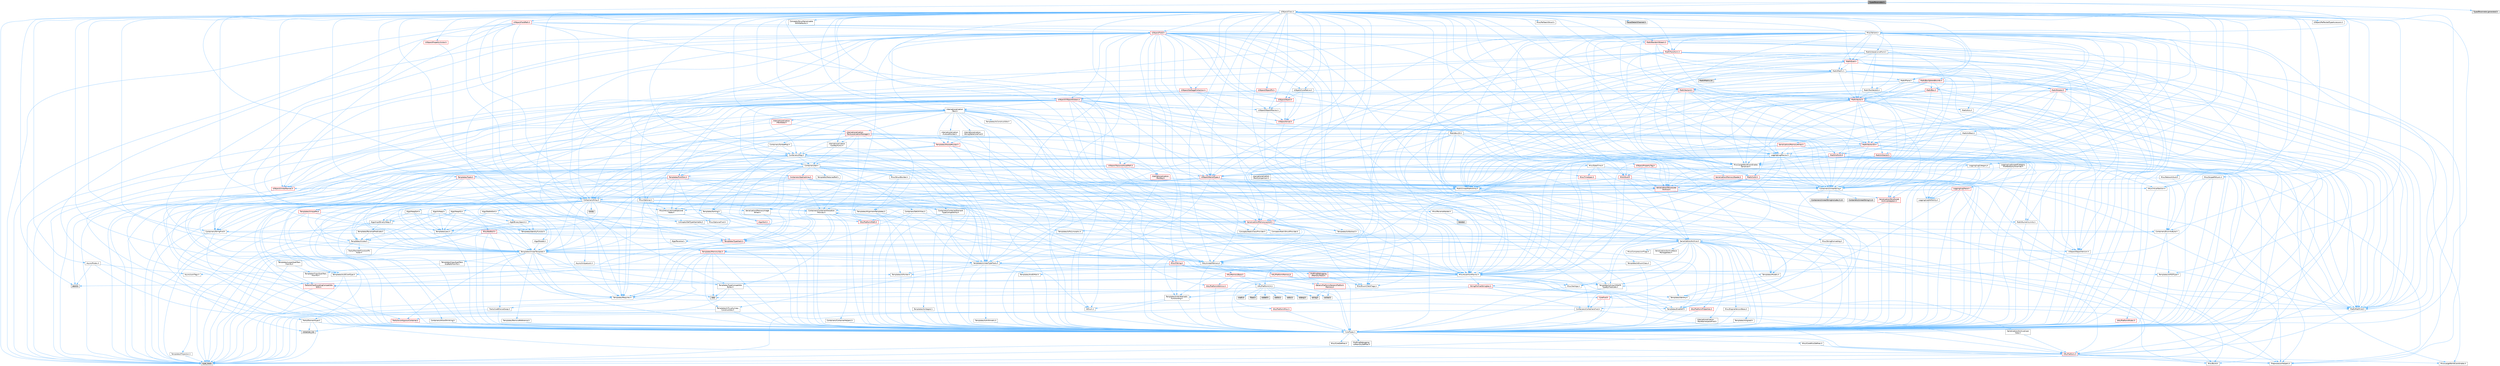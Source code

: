 digraph "TypedParameter.h"
{
 // INTERACTIVE_SVG=YES
 // LATEX_PDF_SIZE
  bgcolor="transparent";
  edge [fontname=Helvetica,fontsize=10,labelfontname=Helvetica,labelfontsize=10];
  node [fontname=Helvetica,fontsize=10,shape=box,height=0.2,width=0.4];
  Node1 [id="Node000001",label="TypedParameter.h",height=0.2,width=0.4,color="gray40", fillcolor="grey60", style="filled", fontcolor="black",tooltip=" "];
  Node1 -> Node2 [id="edge1_Node000001_Node000002",color="steelblue1",style="solid",tooltip=" "];
  Node2 [id="Node000002",label="Containers/Array.h",height=0.2,width=0.4,color="grey40", fillcolor="white", style="filled",URL="$df/dd0/Array_8h.html",tooltip=" "];
  Node2 -> Node3 [id="edge2_Node000002_Node000003",color="steelblue1",style="solid",tooltip=" "];
  Node3 [id="Node000003",label="CoreTypes.h",height=0.2,width=0.4,color="grey40", fillcolor="white", style="filled",URL="$dc/dec/CoreTypes_8h.html",tooltip=" "];
  Node3 -> Node4 [id="edge3_Node000003_Node000004",color="steelblue1",style="solid",tooltip=" "];
  Node4 [id="Node000004",label="HAL/Platform.h",height=0.2,width=0.4,color="red", fillcolor="#FFF0F0", style="filled",URL="$d9/dd0/Platform_8h.html",tooltip=" "];
  Node4 -> Node5 [id="edge4_Node000004_Node000005",color="steelblue1",style="solid",tooltip=" "];
  Node5 [id="Node000005",label="Misc/Build.h",height=0.2,width=0.4,color="grey40", fillcolor="white", style="filled",URL="$d3/dbb/Build_8h.html",tooltip=" "];
  Node4 -> Node6 [id="edge5_Node000004_Node000006",color="steelblue1",style="solid",tooltip=" "];
  Node6 [id="Node000006",label="Misc/LargeWorldCoordinates.h",height=0.2,width=0.4,color="grey40", fillcolor="white", style="filled",URL="$d2/dcb/LargeWorldCoordinates_8h.html",tooltip=" "];
  Node4 -> Node7 [id="edge6_Node000004_Node000007",color="steelblue1",style="solid",tooltip=" "];
  Node7 [id="Node000007",label="type_traits",height=0.2,width=0.4,color="grey60", fillcolor="#E0E0E0", style="filled",tooltip=" "];
  Node4 -> Node8 [id="edge7_Node000004_Node000008",color="steelblue1",style="solid",tooltip=" "];
  Node8 [id="Node000008",label="PreprocessorHelpers.h",height=0.2,width=0.4,color="grey40", fillcolor="white", style="filled",URL="$db/ddb/PreprocessorHelpers_8h.html",tooltip=" "];
  Node3 -> Node14 [id="edge8_Node000003_Node000014",color="steelblue1",style="solid",tooltip=" "];
  Node14 [id="Node000014",label="ProfilingDebugging\l/UMemoryDefines.h",height=0.2,width=0.4,color="grey40", fillcolor="white", style="filled",URL="$d2/da2/UMemoryDefines_8h.html",tooltip=" "];
  Node3 -> Node15 [id="edge9_Node000003_Node000015",color="steelblue1",style="solid",tooltip=" "];
  Node15 [id="Node000015",label="Misc/CoreMiscDefines.h",height=0.2,width=0.4,color="grey40", fillcolor="white", style="filled",URL="$da/d38/CoreMiscDefines_8h.html",tooltip=" "];
  Node15 -> Node4 [id="edge10_Node000015_Node000004",color="steelblue1",style="solid",tooltip=" "];
  Node15 -> Node8 [id="edge11_Node000015_Node000008",color="steelblue1",style="solid",tooltip=" "];
  Node3 -> Node16 [id="edge12_Node000003_Node000016",color="steelblue1",style="solid",tooltip=" "];
  Node16 [id="Node000016",label="Misc/CoreDefines.h",height=0.2,width=0.4,color="grey40", fillcolor="white", style="filled",URL="$d3/dd2/CoreDefines_8h.html",tooltip=" "];
  Node2 -> Node17 [id="edge13_Node000002_Node000017",color="steelblue1",style="solid",tooltip=" "];
  Node17 [id="Node000017",label="Misc/AssertionMacros.h",height=0.2,width=0.4,color="grey40", fillcolor="white", style="filled",URL="$d0/dfa/AssertionMacros_8h.html",tooltip=" "];
  Node17 -> Node3 [id="edge14_Node000017_Node000003",color="steelblue1",style="solid",tooltip=" "];
  Node17 -> Node4 [id="edge15_Node000017_Node000004",color="steelblue1",style="solid",tooltip=" "];
  Node17 -> Node18 [id="edge16_Node000017_Node000018",color="steelblue1",style="solid",tooltip=" "];
  Node18 [id="Node000018",label="HAL/PlatformMisc.h",height=0.2,width=0.4,color="red", fillcolor="#FFF0F0", style="filled",URL="$d0/df5/PlatformMisc_8h.html",tooltip=" "];
  Node18 -> Node3 [id="edge17_Node000018_Node000003",color="steelblue1",style="solid",tooltip=" "];
  Node17 -> Node8 [id="edge18_Node000017_Node000008",color="steelblue1",style="solid",tooltip=" "];
  Node17 -> Node54 [id="edge19_Node000017_Node000054",color="steelblue1",style="solid",tooltip=" "];
  Node54 [id="Node000054",label="Templates/EnableIf.h",height=0.2,width=0.4,color="grey40", fillcolor="white", style="filled",URL="$d7/d60/EnableIf_8h.html",tooltip=" "];
  Node54 -> Node3 [id="edge20_Node000054_Node000003",color="steelblue1",style="solid",tooltip=" "];
  Node17 -> Node55 [id="edge21_Node000017_Node000055",color="steelblue1",style="solid",tooltip=" "];
  Node55 [id="Node000055",label="Templates/IsArrayOrRefOf\lTypeByPredicate.h",height=0.2,width=0.4,color="grey40", fillcolor="white", style="filled",URL="$d6/da1/IsArrayOrRefOfTypeByPredicate_8h.html",tooltip=" "];
  Node55 -> Node3 [id="edge22_Node000055_Node000003",color="steelblue1",style="solid",tooltip=" "];
  Node17 -> Node56 [id="edge23_Node000017_Node000056",color="steelblue1",style="solid",tooltip=" "];
  Node56 [id="Node000056",label="Templates/IsValidVariadic\lFunctionArg.h",height=0.2,width=0.4,color="grey40", fillcolor="white", style="filled",URL="$d0/dc8/IsValidVariadicFunctionArg_8h.html",tooltip=" "];
  Node56 -> Node3 [id="edge24_Node000056_Node000003",color="steelblue1",style="solid",tooltip=" "];
  Node56 -> Node57 [id="edge25_Node000056_Node000057",color="steelblue1",style="solid",tooltip=" "];
  Node57 [id="Node000057",label="IsEnum.h",height=0.2,width=0.4,color="grey40", fillcolor="white", style="filled",URL="$d4/de5/IsEnum_8h.html",tooltip=" "];
  Node56 -> Node7 [id="edge26_Node000056_Node000007",color="steelblue1",style="solid",tooltip=" "];
  Node17 -> Node58 [id="edge27_Node000017_Node000058",color="steelblue1",style="solid",tooltip=" "];
  Node58 [id="Node000058",label="Traits/IsCharEncodingCompatible\lWith.h",height=0.2,width=0.4,color="red", fillcolor="#FFF0F0", style="filled",URL="$df/dd1/IsCharEncodingCompatibleWith_8h.html",tooltip=" "];
  Node58 -> Node7 [id="edge28_Node000058_Node000007",color="steelblue1",style="solid",tooltip=" "];
  Node17 -> Node60 [id="edge29_Node000017_Node000060",color="steelblue1",style="solid",tooltip=" "];
  Node60 [id="Node000060",label="Misc/VarArgs.h",height=0.2,width=0.4,color="grey40", fillcolor="white", style="filled",URL="$d5/d6f/VarArgs_8h.html",tooltip=" "];
  Node60 -> Node3 [id="edge30_Node000060_Node000003",color="steelblue1",style="solid",tooltip=" "];
  Node17 -> Node61 [id="edge31_Node000017_Node000061",color="steelblue1",style="solid",tooltip=" "];
  Node61 [id="Node000061",label="String/FormatStringSan.h",height=0.2,width=0.4,color="red", fillcolor="#FFF0F0", style="filled",URL="$d3/d8b/FormatStringSan_8h.html",tooltip=" "];
  Node61 -> Node7 [id="edge32_Node000061_Node000007",color="steelblue1",style="solid",tooltip=" "];
  Node61 -> Node3 [id="edge33_Node000061_Node000003",color="steelblue1",style="solid",tooltip=" "];
  Node61 -> Node62 [id="edge34_Node000061_Node000062",color="steelblue1",style="solid",tooltip=" "];
  Node62 [id="Node000062",label="Templates/Requires.h",height=0.2,width=0.4,color="grey40", fillcolor="white", style="filled",URL="$dc/d96/Requires_8h.html",tooltip=" "];
  Node62 -> Node54 [id="edge35_Node000062_Node000054",color="steelblue1",style="solid",tooltip=" "];
  Node62 -> Node7 [id="edge36_Node000062_Node000007",color="steelblue1",style="solid",tooltip=" "];
  Node61 -> Node63 [id="edge37_Node000061_Node000063",color="steelblue1",style="solid",tooltip=" "];
  Node63 [id="Node000063",label="Templates/Identity.h",height=0.2,width=0.4,color="grey40", fillcolor="white", style="filled",URL="$d0/dd5/Identity_8h.html",tooltip=" "];
  Node61 -> Node56 [id="edge38_Node000061_Node000056",color="steelblue1",style="solid",tooltip=" "];
  Node61 -> Node26 [id="edge39_Node000061_Node000026",color="steelblue1",style="solid",tooltip=" "];
  Node26 [id="Node000026",label="Containers/ContainersFwd.h",height=0.2,width=0.4,color="grey40", fillcolor="white", style="filled",URL="$d4/d0a/ContainersFwd_8h.html",tooltip=" "];
  Node26 -> Node4 [id="edge40_Node000026_Node000004",color="steelblue1",style="solid",tooltip=" "];
  Node26 -> Node3 [id="edge41_Node000026_Node000003",color="steelblue1",style="solid",tooltip=" "];
  Node26 -> Node23 [id="edge42_Node000026_Node000023",color="steelblue1",style="solid",tooltip=" "];
  Node23 [id="Node000023",label="Traits/IsContiguousContainer.h",height=0.2,width=0.4,color="red", fillcolor="#FFF0F0", style="filled",URL="$d5/d3c/IsContiguousContainer_8h.html",tooltip=" "];
  Node23 -> Node3 [id="edge43_Node000023_Node000003",color="steelblue1",style="solid",tooltip=" "];
  Node23 -> Node22 [id="edge44_Node000023_Node000022",color="steelblue1",style="solid",tooltip=" "];
  Node22 [id="Node000022",label="initializer_list",height=0.2,width=0.4,color="grey60", fillcolor="#E0E0E0", style="filled",tooltip=" "];
  Node17 -> Node67 [id="edge45_Node000017_Node000067",color="steelblue1",style="solid",tooltip=" "];
  Node67 [id="Node000067",label="atomic",height=0.2,width=0.4,color="grey60", fillcolor="#E0E0E0", style="filled",tooltip=" "];
  Node2 -> Node68 [id="edge46_Node000002_Node000068",color="steelblue1",style="solid",tooltip=" "];
  Node68 [id="Node000068",label="Misc/IntrusiveUnsetOptional\lState.h",height=0.2,width=0.4,color="grey40", fillcolor="white", style="filled",URL="$d2/d0a/IntrusiveUnsetOptionalState_8h.html",tooltip=" "];
  Node68 -> Node69 [id="edge47_Node000068_Node000069",color="steelblue1",style="solid",tooltip=" "];
  Node69 [id="Node000069",label="Misc/OptionalFwd.h",height=0.2,width=0.4,color="grey40", fillcolor="white", style="filled",URL="$dc/d50/OptionalFwd_8h.html",tooltip=" "];
  Node2 -> Node70 [id="edge48_Node000002_Node000070",color="steelblue1",style="solid",tooltip=" "];
  Node70 [id="Node000070",label="Misc/ReverseIterate.h",height=0.2,width=0.4,color="grey40", fillcolor="white", style="filled",URL="$db/de3/ReverseIterate_8h.html",tooltip=" "];
  Node70 -> Node4 [id="edge49_Node000070_Node000004",color="steelblue1",style="solid",tooltip=" "];
  Node70 -> Node71 [id="edge50_Node000070_Node000071",color="steelblue1",style="solid",tooltip=" "];
  Node71 [id="Node000071",label="iterator",height=0.2,width=0.4,color="grey60", fillcolor="#E0E0E0", style="filled",tooltip=" "];
  Node2 -> Node72 [id="edge51_Node000002_Node000072",color="steelblue1",style="solid",tooltip=" "];
  Node72 [id="Node000072",label="HAL/UnrealMemory.h",height=0.2,width=0.4,color="grey40", fillcolor="white", style="filled",URL="$d9/d96/UnrealMemory_8h.html",tooltip=" "];
  Node72 -> Node3 [id="edge52_Node000072_Node000003",color="steelblue1",style="solid",tooltip=" "];
  Node72 -> Node73 [id="edge53_Node000072_Node000073",color="steelblue1",style="solid",tooltip=" "];
  Node73 [id="Node000073",label="GenericPlatform/GenericPlatform\lMemory.h",height=0.2,width=0.4,color="red", fillcolor="#FFF0F0", style="filled",URL="$dd/d22/GenericPlatformMemory_8h.html",tooltip=" "];
  Node73 -> Node25 [id="edge54_Node000073_Node000025",color="steelblue1",style="solid",tooltip=" "];
  Node25 [id="Node000025",label="CoreFwd.h",height=0.2,width=0.4,color="red", fillcolor="#FFF0F0", style="filled",URL="$d1/d1e/CoreFwd_8h.html",tooltip=" "];
  Node25 -> Node3 [id="edge55_Node000025_Node000003",color="steelblue1",style="solid",tooltip=" "];
  Node25 -> Node26 [id="edge56_Node000025_Node000026",color="steelblue1",style="solid",tooltip=" "];
  Node25 -> Node27 [id="edge57_Node000025_Node000027",color="steelblue1",style="solid",tooltip=" "];
  Node27 [id="Node000027",label="Math/MathFwd.h",height=0.2,width=0.4,color="grey40", fillcolor="white", style="filled",URL="$d2/d10/MathFwd_8h.html",tooltip=" "];
  Node27 -> Node4 [id="edge58_Node000027_Node000004",color="steelblue1",style="solid",tooltip=" "];
  Node73 -> Node3 [id="edge59_Node000073_Node000003",color="steelblue1",style="solid",tooltip=" "];
  Node73 -> Node39 [id="edge60_Node000073_Node000039",color="steelblue1",style="solid",tooltip=" "];
  Node39 [id="Node000039",label="string.h",height=0.2,width=0.4,color="grey60", fillcolor="#E0E0E0", style="filled",tooltip=" "];
  Node73 -> Node32 [id="edge61_Node000073_Node000032",color="steelblue1",style="solid",tooltip=" "];
  Node32 [id="Node000032",label="wchar.h",height=0.2,width=0.4,color="grey60", fillcolor="#E0E0E0", style="filled",tooltip=" "];
  Node72 -> Node76 [id="edge62_Node000072_Node000076",color="steelblue1",style="solid",tooltip=" "];
  Node76 [id="Node000076",label="HAL/MemoryBase.h",height=0.2,width=0.4,color="red", fillcolor="#FFF0F0", style="filled",URL="$d6/d9f/MemoryBase_8h.html",tooltip=" "];
  Node76 -> Node3 [id="edge63_Node000076_Node000003",color="steelblue1",style="solid",tooltip=" "];
  Node76 -> Node47 [id="edge64_Node000076_Node000047",color="steelblue1",style="solid",tooltip=" "];
  Node47 [id="Node000047",label="HAL/PlatformAtomics.h",height=0.2,width=0.4,color="red", fillcolor="#FFF0F0", style="filled",URL="$d3/d36/PlatformAtomics_8h.html",tooltip=" "];
  Node47 -> Node3 [id="edge65_Node000047_Node000003",color="steelblue1",style="solid",tooltip=" "];
  Node76 -> Node30 [id="edge66_Node000076_Node000030",color="steelblue1",style="solid",tooltip=" "];
  Node30 [id="Node000030",label="HAL/PlatformCrt.h",height=0.2,width=0.4,color="grey40", fillcolor="white", style="filled",URL="$d8/d75/PlatformCrt_8h.html",tooltip=" "];
  Node30 -> Node31 [id="edge67_Node000030_Node000031",color="steelblue1",style="solid",tooltip=" "];
  Node31 [id="Node000031",label="new",height=0.2,width=0.4,color="grey60", fillcolor="#E0E0E0", style="filled",tooltip=" "];
  Node30 -> Node32 [id="edge68_Node000030_Node000032",color="steelblue1",style="solid",tooltip=" "];
  Node30 -> Node33 [id="edge69_Node000030_Node000033",color="steelblue1",style="solid",tooltip=" "];
  Node33 [id="Node000033",label="stddef.h",height=0.2,width=0.4,color="grey60", fillcolor="#E0E0E0", style="filled",tooltip=" "];
  Node30 -> Node34 [id="edge70_Node000030_Node000034",color="steelblue1",style="solid",tooltip=" "];
  Node34 [id="Node000034",label="stdlib.h",height=0.2,width=0.4,color="grey60", fillcolor="#E0E0E0", style="filled",tooltip=" "];
  Node30 -> Node35 [id="edge71_Node000030_Node000035",color="steelblue1",style="solid",tooltip=" "];
  Node35 [id="Node000035",label="stdio.h",height=0.2,width=0.4,color="grey60", fillcolor="#E0E0E0", style="filled",tooltip=" "];
  Node30 -> Node36 [id="edge72_Node000030_Node000036",color="steelblue1",style="solid",tooltip=" "];
  Node36 [id="Node000036",label="stdarg.h",height=0.2,width=0.4,color="grey60", fillcolor="#E0E0E0", style="filled",tooltip=" "];
  Node30 -> Node37 [id="edge73_Node000030_Node000037",color="steelblue1",style="solid",tooltip=" "];
  Node37 [id="Node000037",label="math.h",height=0.2,width=0.4,color="grey60", fillcolor="#E0E0E0", style="filled",tooltip=" "];
  Node30 -> Node38 [id="edge74_Node000030_Node000038",color="steelblue1",style="solid",tooltip=" "];
  Node38 [id="Node000038",label="float.h",height=0.2,width=0.4,color="grey60", fillcolor="#E0E0E0", style="filled",tooltip=" "];
  Node30 -> Node39 [id="edge75_Node000030_Node000039",color="steelblue1",style="solid",tooltip=" "];
  Node72 -> Node89 [id="edge76_Node000072_Node000089",color="steelblue1",style="solid",tooltip=" "];
  Node89 [id="Node000089",label="HAL/PlatformMemory.h",height=0.2,width=0.4,color="red", fillcolor="#FFF0F0", style="filled",URL="$de/d68/PlatformMemory_8h.html",tooltip=" "];
  Node89 -> Node3 [id="edge77_Node000089_Node000003",color="steelblue1",style="solid",tooltip=" "];
  Node89 -> Node73 [id="edge78_Node000089_Node000073",color="steelblue1",style="solid",tooltip=" "];
  Node72 -> Node91 [id="edge79_Node000072_Node000091",color="steelblue1",style="solid",tooltip=" "];
  Node91 [id="Node000091",label="ProfilingDebugging\l/MemoryTrace.h",height=0.2,width=0.4,color="red", fillcolor="#FFF0F0", style="filled",URL="$da/dd7/MemoryTrace_8h.html",tooltip=" "];
  Node91 -> Node4 [id="edge80_Node000091_Node000004",color="steelblue1",style="solid",tooltip=" "];
  Node91 -> Node42 [id="edge81_Node000091_Node000042",color="steelblue1",style="solid",tooltip=" "];
  Node42 [id="Node000042",label="Misc/EnumClassFlags.h",height=0.2,width=0.4,color="grey40", fillcolor="white", style="filled",URL="$d8/de7/EnumClassFlags_8h.html",tooltip=" "];
  Node72 -> Node92 [id="edge82_Node000072_Node000092",color="steelblue1",style="solid",tooltip=" "];
  Node92 [id="Node000092",label="Templates/IsPointer.h",height=0.2,width=0.4,color="grey40", fillcolor="white", style="filled",URL="$d7/d05/IsPointer_8h.html",tooltip=" "];
  Node92 -> Node3 [id="edge83_Node000092_Node000003",color="steelblue1",style="solid",tooltip=" "];
  Node2 -> Node93 [id="edge84_Node000002_Node000093",color="steelblue1",style="solid",tooltip=" "];
  Node93 [id="Node000093",label="Templates/UnrealTypeTraits.h",height=0.2,width=0.4,color="grey40", fillcolor="white", style="filled",URL="$d2/d2d/UnrealTypeTraits_8h.html",tooltip=" "];
  Node93 -> Node3 [id="edge85_Node000093_Node000003",color="steelblue1",style="solid",tooltip=" "];
  Node93 -> Node92 [id="edge86_Node000093_Node000092",color="steelblue1",style="solid",tooltip=" "];
  Node93 -> Node17 [id="edge87_Node000093_Node000017",color="steelblue1",style="solid",tooltip=" "];
  Node93 -> Node85 [id="edge88_Node000093_Node000085",color="steelblue1",style="solid",tooltip=" "];
  Node85 [id="Node000085",label="Templates/AndOrNot.h",height=0.2,width=0.4,color="grey40", fillcolor="white", style="filled",URL="$db/d0a/AndOrNot_8h.html",tooltip=" "];
  Node85 -> Node3 [id="edge89_Node000085_Node000003",color="steelblue1",style="solid",tooltip=" "];
  Node93 -> Node54 [id="edge90_Node000093_Node000054",color="steelblue1",style="solid",tooltip=" "];
  Node93 -> Node94 [id="edge91_Node000093_Node000094",color="steelblue1",style="solid",tooltip=" "];
  Node94 [id="Node000094",label="Templates/IsArithmetic.h",height=0.2,width=0.4,color="grey40", fillcolor="white", style="filled",URL="$d2/d5d/IsArithmetic_8h.html",tooltip=" "];
  Node94 -> Node3 [id="edge92_Node000094_Node000003",color="steelblue1",style="solid",tooltip=" "];
  Node93 -> Node57 [id="edge93_Node000093_Node000057",color="steelblue1",style="solid",tooltip=" "];
  Node93 -> Node95 [id="edge94_Node000093_Node000095",color="steelblue1",style="solid",tooltip=" "];
  Node95 [id="Node000095",label="Templates/Models.h",height=0.2,width=0.4,color="grey40", fillcolor="white", style="filled",URL="$d3/d0c/Models_8h.html",tooltip=" "];
  Node95 -> Node63 [id="edge95_Node000095_Node000063",color="steelblue1",style="solid",tooltip=" "];
  Node93 -> Node96 [id="edge96_Node000093_Node000096",color="steelblue1",style="solid",tooltip=" "];
  Node96 [id="Node000096",label="Templates/IsPODType.h",height=0.2,width=0.4,color="grey40", fillcolor="white", style="filled",URL="$d7/db1/IsPODType_8h.html",tooltip=" "];
  Node96 -> Node3 [id="edge97_Node000096_Node000003",color="steelblue1",style="solid",tooltip=" "];
  Node93 -> Node97 [id="edge98_Node000093_Node000097",color="steelblue1",style="solid",tooltip=" "];
  Node97 [id="Node000097",label="Templates/IsUECoreType.h",height=0.2,width=0.4,color="grey40", fillcolor="white", style="filled",URL="$d1/db8/IsUECoreType_8h.html",tooltip=" "];
  Node97 -> Node3 [id="edge99_Node000097_Node000003",color="steelblue1",style="solid",tooltip=" "];
  Node97 -> Node7 [id="edge100_Node000097_Node000007",color="steelblue1",style="solid",tooltip=" "];
  Node93 -> Node86 [id="edge101_Node000093_Node000086",color="steelblue1",style="solid",tooltip=" "];
  Node86 [id="Node000086",label="Templates/IsTriviallyCopy\lConstructible.h",height=0.2,width=0.4,color="grey40", fillcolor="white", style="filled",URL="$d3/d78/IsTriviallyCopyConstructible_8h.html",tooltip=" "];
  Node86 -> Node3 [id="edge102_Node000086_Node000003",color="steelblue1",style="solid",tooltip=" "];
  Node86 -> Node7 [id="edge103_Node000086_Node000007",color="steelblue1",style="solid",tooltip=" "];
  Node2 -> Node98 [id="edge104_Node000002_Node000098",color="steelblue1",style="solid",tooltip=" "];
  Node98 [id="Node000098",label="Templates/UnrealTemplate.h",height=0.2,width=0.4,color="grey40", fillcolor="white", style="filled",URL="$d4/d24/UnrealTemplate_8h.html",tooltip=" "];
  Node98 -> Node3 [id="edge105_Node000098_Node000003",color="steelblue1",style="solid",tooltip=" "];
  Node98 -> Node92 [id="edge106_Node000098_Node000092",color="steelblue1",style="solid",tooltip=" "];
  Node98 -> Node72 [id="edge107_Node000098_Node000072",color="steelblue1",style="solid",tooltip=" "];
  Node98 -> Node99 [id="edge108_Node000098_Node000099",color="steelblue1",style="solid",tooltip=" "];
  Node99 [id="Node000099",label="Templates/CopyQualifiers\lAndRefsFromTo.h",height=0.2,width=0.4,color="grey40", fillcolor="white", style="filled",URL="$d3/db3/CopyQualifiersAndRefsFromTo_8h.html",tooltip=" "];
  Node99 -> Node100 [id="edge109_Node000099_Node000100",color="steelblue1",style="solid",tooltip=" "];
  Node100 [id="Node000100",label="Templates/CopyQualifiers\lFromTo.h",height=0.2,width=0.4,color="grey40", fillcolor="white", style="filled",URL="$d5/db4/CopyQualifiersFromTo_8h.html",tooltip=" "];
  Node98 -> Node93 [id="edge110_Node000098_Node000093",color="steelblue1",style="solid",tooltip=" "];
  Node98 -> Node101 [id="edge111_Node000098_Node000101",color="steelblue1",style="solid",tooltip=" "];
  Node101 [id="Node000101",label="Templates/RemoveReference.h",height=0.2,width=0.4,color="grey40", fillcolor="white", style="filled",URL="$da/dbe/RemoveReference_8h.html",tooltip=" "];
  Node101 -> Node3 [id="edge112_Node000101_Node000003",color="steelblue1",style="solid",tooltip=" "];
  Node98 -> Node62 [id="edge113_Node000098_Node000062",color="steelblue1",style="solid",tooltip=" "];
  Node98 -> Node102 [id="edge114_Node000098_Node000102",color="steelblue1",style="solid",tooltip=" "];
  Node102 [id="Node000102",label="Templates/TypeCompatible\lBytes.h",height=0.2,width=0.4,color="grey40", fillcolor="white", style="filled",URL="$df/d0a/TypeCompatibleBytes_8h.html",tooltip=" "];
  Node102 -> Node3 [id="edge115_Node000102_Node000003",color="steelblue1",style="solid",tooltip=" "];
  Node102 -> Node39 [id="edge116_Node000102_Node000039",color="steelblue1",style="solid",tooltip=" "];
  Node102 -> Node31 [id="edge117_Node000102_Node000031",color="steelblue1",style="solid",tooltip=" "];
  Node102 -> Node7 [id="edge118_Node000102_Node000007",color="steelblue1",style="solid",tooltip=" "];
  Node98 -> Node63 [id="edge119_Node000098_Node000063",color="steelblue1",style="solid",tooltip=" "];
  Node98 -> Node23 [id="edge120_Node000098_Node000023",color="steelblue1",style="solid",tooltip=" "];
  Node98 -> Node103 [id="edge121_Node000098_Node000103",color="steelblue1",style="solid",tooltip=" "];
  Node103 [id="Node000103",label="Traits/UseBitwiseSwap.h",height=0.2,width=0.4,color="grey40", fillcolor="white", style="filled",URL="$db/df3/UseBitwiseSwap_8h.html",tooltip=" "];
  Node103 -> Node3 [id="edge122_Node000103_Node000003",color="steelblue1",style="solid",tooltip=" "];
  Node103 -> Node7 [id="edge123_Node000103_Node000007",color="steelblue1",style="solid",tooltip=" "];
  Node98 -> Node7 [id="edge124_Node000098_Node000007",color="steelblue1",style="solid",tooltip=" "];
  Node2 -> Node104 [id="edge125_Node000002_Node000104",color="steelblue1",style="solid",tooltip=" "];
  Node104 [id="Node000104",label="Containers/AllowShrinking.h",height=0.2,width=0.4,color="grey40", fillcolor="white", style="filled",URL="$d7/d1a/AllowShrinking_8h.html",tooltip=" "];
  Node104 -> Node3 [id="edge126_Node000104_Node000003",color="steelblue1",style="solid",tooltip=" "];
  Node2 -> Node105 [id="edge127_Node000002_Node000105",color="steelblue1",style="solid",tooltip=" "];
  Node105 [id="Node000105",label="Containers/ContainerAllocation\lPolicies.h",height=0.2,width=0.4,color="grey40", fillcolor="white", style="filled",URL="$d7/dff/ContainerAllocationPolicies_8h.html",tooltip=" "];
  Node105 -> Node3 [id="edge128_Node000105_Node000003",color="steelblue1",style="solid",tooltip=" "];
  Node105 -> Node106 [id="edge129_Node000105_Node000106",color="steelblue1",style="solid",tooltip=" "];
  Node106 [id="Node000106",label="Containers/ContainerHelpers.h",height=0.2,width=0.4,color="grey40", fillcolor="white", style="filled",URL="$d7/d33/ContainerHelpers_8h.html",tooltip=" "];
  Node106 -> Node3 [id="edge130_Node000106_Node000003",color="steelblue1",style="solid",tooltip=" "];
  Node105 -> Node105 [id="edge131_Node000105_Node000105",color="steelblue1",style="solid",tooltip=" "];
  Node105 -> Node107 [id="edge132_Node000105_Node000107",color="steelblue1",style="solid",tooltip=" "];
  Node107 [id="Node000107",label="HAL/PlatformMath.h",height=0.2,width=0.4,color="red", fillcolor="#FFF0F0", style="filled",URL="$dc/d53/PlatformMath_8h.html",tooltip=" "];
  Node107 -> Node3 [id="edge133_Node000107_Node000003",color="steelblue1",style="solid",tooltip=" "];
  Node105 -> Node72 [id="edge134_Node000105_Node000072",color="steelblue1",style="solid",tooltip=" "];
  Node105 -> Node40 [id="edge135_Node000105_Node000040",color="steelblue1",style="solid",tooltip=" "];
  Node40 [id="Node000040",label="Math/NumericLimits.h",height=0.2,width=0.4,color="grey40", fillcolor="white", style="filled",URL="$df/d1b/NumericLimits_8h.html",tooltip=" "];
  Node40 -> Node3 [id="edge136_Node000040_Node000003",color="steelblue1",style="solid",tooltip=" "];
  Node105 -> Node17 [id="edge137_Node000105_Node000017",color="steelblue1",style="solid",tooltip=" "];
  Node105 -> Node115 [id="edge138_Node000105_Node000115",color="steelblue1",style="solid",tooltip=" "];
  Node115 [id="Node000115",label="Templates/IsPolymorphic.h",height=0.2,width=0.4,color="grey40", fillcolor="white", style="filled",URL="$dc/d20/IsPolymorphic_8h.html",tooltip=" "];
  Node105 -> Node116 [id="edge139_Node000105_Node000116",color="steelblue1",style="solid",tooltip=" "];
  Node116 [id="Node000116",label="Templates/MemoryOps.h",height=0.2,width=0.4,color="red", fillcolor="#FFF0F0", style="filled",URL="$db/dea/MemoryOps_8h.html",tooltip=" "];
  Node116 -> Node3 [id="edge140_Node000116_Node000003",color="steelblue1",style="solid",tooltip=" "];
  Node116 -> Node72 [id="edge141_Node000116_Node000072",color="steelblue1",style="solid",tooltip=" "];
  Node116 -> Node86 [id="edge142_Node000116_Node000086",color="steelblue1",style="solid",tooltip=" "];
  Node116 -> Node62 [id="edge143_Node000116_Node000062",color="steelblue1",style="solid",tooltip=" "];
  Node116 -> Node93 [id="edge144_Node000116_Node000093",color="steelblue1",style="solid",tooltip=" "];
  Node116 -> Node103 [id="edge145_Node000116_Node000103",color="steelblue1",style="solid",tooltip=" "];
  Node116 -> Node31 [id="edge146_Node000116_Node000031",color="steelblue1",style="solid",tooltip=" "];
  Node116 -> Node7 [id="edge147_Node000116_Node000007",color="steelblue1",style="solid",tooltip=" "];
  Node105 -> Node102 [id="edge148_Node000105_Node000102",color="steelblue1",style="solid",tooltip=" "];
  Node105 -> Node7 [id="edge149_Node000105_Node000007",color="steelblue1",style="solid",tooltip=" "];
  Node2 -> Node117 [id="edge150_Node000002_Node000117",color="steelblue1",style="solid",tooltip=" "];
  Node117 [id="Node000117",label="Containers/ContainerElement\lTypeCompatibility.h",height=0.2,width=0.4,color="grey40", fillcolor="white", style="filled",URL="$df/ddf/ContainerElementTypeCompatibility_8h.html",tooltip=" "];
  Node117 -> Node3 [id="edge151_Node000117_Node000003",color="steelblue1",style="solid",tooltip=" "];
  Node117 -> Node93 [id="edge152_Node000117_Node000093",color="steelblue1",style="solid",tooltip=" "];
  Node2 -> Node118 [id="edge153_Node000002_Node000118",color="steelblue1",style="solid",tooltip=" "];
  Node118 [id="Node000118",label="Serialization/Archive.h",height=0.2,width=0.4,color="grey40", fillcolor="white", style="filled",URL="$d7/d3b/Archive_8h.html",tooltip=" "];
  Node118 -> Node25 [id="edge154_Node000118_Node000025",color="steelblue1",style="solid",tooltip=" "];
  Node118 -> Node3 [id="edge155_Node000118_Node000003",color="steelblue1",style="solid",tooltip=" "];
  Node118 -> Node119 [id="edge156_Node000118_Node000119",color="steelblue1",style="solid",tooltip=" "];
  Node119 [id="Node000119",label="HAL/PlatformProperties.h",height=0.2,width=0.4,color="red", fillcolor="#FFF0F0", style="filled",URL="$d9/db0/PlatformProperties_8h.html",tooltip=" "];
  Node119 -> Node3 [id="edge157_Node000119_Node000003",color="steelblue1",style="solid",tooltip=" "];
  Node118 -> Node122 [id="edge158_Node000118_Node000122",color="steelblue1",style="solid",tooltip=" "];
  Node122 [id="Node000122",label="Internationalization\l/TextNamespaceFwd.h",height=0.2,width=0.4,color="grey40", fillcolor="white", style="filled",URL="$d8/d97/TextNamespaceFwd_8h.html",tooltip=" "];
  Node122 -> Node3 [id="edge159_Node000122_Node000003",color="steelblue1",style="solid",tooltip=" "];
  Node118 -> Node27 [id="edge160_Node000118_Node000027",color="steelblue1",style="solid",tooltip=" "];
  Node118 -> Node17 [id="edge161_Node000118_Node000017",color="steelblue1",style="solid",tooltip=" "];
  Node118 -> Node5 [id="edge162_Node000118_Node000005",color="steelblue1",style="solid",tooltip=" "];
  Node118 -> Node41 [id="edge163_Node000118_Node000041",color="steelblue1",style="solid",tooltip=" "];
  Node41 [id="Node000041",label="Misc/CompressionFlags.h",height=0.2,width=0.4,color="grey40", fillcolor="white", style="filled",URL="$d9/d76/CompressionFlags_8h.html",tooltip=" "];
  Node118 -> Node123 [id="edge164_Node000118_Node000123",color="steelblue1",style="solid",tooltip=" "];
  Node123 [id="Node000123",label="Misc/EngineVersionBase.h",height=0.2,width=0.4,color="grey40", fillcolor="white", style="filled",URL="$d5/d2b/EngineVersionBase_8h.html",tooltip=" "];
  Node123 -> Node3 [id="edge165_Node000123_Node000003",color="steelblue1",style="solid",tooltip=" "];
  Node118 -> Node60 [id="edge166_Node000118_Node000060",color="steelblue1",style="solid",tooltip=" "];
  Node118 -> Node124 [id="edge167_Node000118_Node000124",color="steelblue1",style="solid",tooltip=" "];
  Node124 [id="Node000124",label="Serialization/ArchiveCook\lData.h",height=0.2,width=0.4,color="grey40", fillcolor="white", style="filled",URL="$dc/db6/ArchiveCookData_8h.html",tooltip=" "];
  Node124 -> Node4 [id="edge168_Node000124_Node000004",color="steelblue1",style="solid",tooltip=" "];
  Node118 -> Node125 [id="edge169_Node000118_Node000125",color="steelblue1",style="solid",tooltip=" "];
  Node125 [id="Node000125",label="Serialization/ArchiveSave\lPackageData.h",height=0.2,width=0.4,color="grey40", fillcolor="white", style="filled",URL="$d1/d37/ArchiveSavePackageData_8h.html",tooltip=" "];
  Node118 -> Node54 [id="edge170_Node000118_Node000054",color="steelblue1",style="solid",tooltip=" "];
  Node118 -> Node55 [id="edge171_Node000118_Node000055",color="steelblue1",style="solid",tooltip=" "];
  Node118 -> Node126 [id="edge172_Node000118_Node000126",color="steelblue1",style="solid",tooltip=" "];
  Node126 [id="Node000126",label="Templates/IsEnumClass.h",height=0.2,width=0.4,color="grey40", fillcolor="white", style="filled",URL="$d7/d15/IsEnumClass_8h.html",tooltip=" "];
  Node126 -> Node3 [id="edge173_Node000126_Node000003",color="steelblue1",style="solid",tooltip=" "];
  Node126 -> Node85 [id="edge174_Node000126_Node000085",color="steelblue1",style="solid",tooltip=" "];
  Node118 -> Node112 [id="edge175_Node000118_Node000112",color="steelblue1",style="solid",tooltip=" "];
  Node112 [id="Node000112",label="Templates/IsSigned.h",height=0.2,width=0.4,color="grey40", fillcolor="white", style="filled",URL="$d8/dd8/IsSigned_8h.html",tooltip=" "];
  Node112 -> Node3 [id="edge176_Node000112_Node000003",color="steelblue1",style="solid",tooltip=" "];
  Node118 -> Node56 [id="edge177_Node000118_Node000056",color="steelblue1",style="solid",tooltip=" "];
  Node118 -> Node98 [id="edge178_Node000118_Node000098",color="steelblue1",style="solid",tooltip=" "];
  Node118 -> Node58 [id="edge179_Node000118_Node000058",color="steelblue1",style="solid",tooltip=" "];
  Node118 -> Node127 [id="edge180_Node000118_Node000127",color="steelblue1",style="solid",tooltip=" "];
  Node127 [id="Node000127",label="UObject/ObjectVersion.h",height=0.2,width=0.4,color="grey40", fillcolor="white", style="filled",URL="$da/d63/ObjectVersion_8h.html",tooltip=" "];
  Node127 -> Node3 [id="edge181_Node000127_Node000003",color="steelblue1",style="solid",tooltip=" "];
  Node2 -> Node128 [id="edge182_Node000002_Node000128",color="steelblue1",style="solid",tooltip=" "];
  Node128 [id="Node000128",label="Serialization/MemoryImage\lWriter.h",height=0.2,width=0.4,color="grey40", fillcolor="white", style="filled",URL="$d0/d08/MemoryImageWriter_8h.html",tooltip=" "];
  Node128 -> Node3 [id="edge183_Node000128_Node000003",color="steelblue1",style="solid",tooltip=" "];
  Node128 -> Node129 [id="edge184_Node000128_Node000129",color="steelblue1",style="solid",tooltip=" "];
  Node129 [id="Node000129",label="Serialization/MemoryLayout.h",height=0.2,width=0.4,color="red", fillcolor="#FFF0F0", style="filled",URL="$d7/d66/MemoryLayout_8h.html",tooltip=" "];
  Node129 -> Node130 [id="edge185_Node000129_Node000130",color="steelblue1",style="solid",tooltip=" "];
  Node130 [id="Node000130",label="Concepts/StaticClassProvider.h",height=0.2,width=0.4,color="grey40", fillcolor="white", style="filled",URL="$dd/d83/StaticClassProvider_8h.html",tooltip=" "];
  Node129 -> Node131 [id="edge186_Node000129_Node000131",color="steelblue1",style="solid",tooltip=" "];
  Node131 [id="Node000131",label="Concepts/StaticStructProvider.h",height=0.2,width=0.4,color="grey40", fillcolor="white", style="filled",URL="$d5/d77/StaticStructProvider_8h.html",tooltip=" "];
  Node129 -> Node132 [id="edge187_Node000129_Node000132",color="steelblue1",style="solid",tooltip=" "];
  Node132 [id="Node000132",label="Containers/EnumAsByte.h",height=0.2,width=0.4,color="grey40", fillcolor="white", style="filled",URL="$d6/d9a/EnumAsByte_8h.html",tooltip=" "];
  Node132 -> Node3 [id="edge188_Node000132_Node000003",color="steelblue1",style="solid",tooltip=" "];
  Node132 -> Node96 [id="edge189_Node000132_Node000096",color="steelblue1",style="solid",tooltip=" "];
  Node132 -> Node133 [id="edge190_Node000132_Node000133",color="steelblue1",style="solid",tooltip=" "];
  Node133 [id="Node000133",label="Templates/TypeHash.h",height=0.2,width=0.4,color="red", fillcolor="#FFF0F0", style="filled",URL="$d1/d62/TypeHash_8h.html",tooltip=" "];
  Node133 -> Node3 [id="edge191_Node000133_Node000003",color="steelblue1",style="solid",tooltip=" "];
  Node133 -> Node62 [id="edge192_Node000133_Node000062",color="steelblue1",style="solid",tooltip=" "];
  Node133 -> Node7 [id="edge193_Node000133_Node000007",color="steelblue1",style="solid",tooltip=" "];
  Node129 -> Node20 [id="edge194_Node000129_Node000020",color="steelblue1",style="solid",tooltip=" "];
  Node20 [id="Node000020",label="Containers/StringFwd.h",height=0.2,width=0.4,color="grey40", fillcolor="white", style="filled",URL="$df/d37/StringFwd_8h.html",tooltip=" "];
  Node20 -> Node3 [id="edge195_Node000020_Node000003",color="steelblue1",style="solid",tooltip=" "];
  Node20 -> Node21 [id="edge196_Node000020_Node000021",color="steelblue1",style="solid",tooltip=" "];
  Node21 [id="Node000021",label="Traits/ElementType.h",height=0.2,width=0.4,color="grey40", fillcolor="white", style="filled",URL="$d5/d4f/ElementType_8h.html",tooltip=" "];
  Node21 -> Node4 [id="edge197_Node000021_Node000004",color="steelblue1",style="solid",tooltip=" "];
  Node21 -> Node22 [id="edge198_Node000021_Node000022",color="steelblue1",style="solid",tooltip=" "];
  Node21 -> Node7 [id="edge199_Node000021_Node000007",color="steelblue1",style="solid",tooltip=" "];
  Node20 -> Node23 [id="edge200_Node000020_Node000023",color="steelblue1",style="solid",tooltip=" "];
  Node129 -> Node72 [id="edge201_Node000129_Node000072",color="steelblue1",style="solid",tooltip=" "];
  Node129 -> Node54 [id="edge202_Node000129_Node000054",color="steelblue1",style="solid",tooltip=" "];
  Node129 -> Node141 [id="edge203_Node000129_Node000141",color="steelblue1",style="solid",tooltip=" "];
  Node141 [id="Node000141",label="Templates/IsAbstract.h",height=0.2,width=0.4,color="grey40", fillcolor="white", style="filled",URL="$d8/db7/IsAbstract_8h.html",tooltip=" "];
  Node129 -> Node115 [id="edge204_Node000129_Node000115",color="steelblue1",style="solid",tooltip=" "];
  Node129 -> Node95 [id="edge205_Node000129_Node000095",color="steelblue1",style="solid",tooltip=" "];
  Node129 -> Node98 [id="edge206_Node000129_Node000098",color="steelblue1",style="solid",tooltip=" "];
  Node2 -> Node142 [id="edge207_Node000002_Node000142",color="steelblue1",style="solid",tooltip=" "];
  Node142 [id="Node000142",label="Algo/Heapify.h",height=0.2,width=0.4,color="grey40", fillcolor="white", style="filled",URL="$d0/d2a/Heapify_8h.html",tooltip=" "];
  Node142 -> Node143 [id="edge208_Node000142_Node000143",color="steelblue1",style="solid",tooltip=" "];
  Node143 [id="Node000143",label="Algo/Impl/BinaryHeap.h",height=0.2,width=0.4,color="grey40", fillcolor="white", style="filled",URL="$d7/da3/Algo_2Impl_2BinaryHeap_8h.html",tooltip=" "];
  Node143 -> Node144 [id="edge209_Node000143_Node000144",color="steelblue1",style="solid",tooltip=" "];
  Node144 [id="Node000144",label="Templates/Invoke.h",height=0.2,width=0.4,color="grey40", fillcolor="white", style="filled",URL="$d7/deb/Invoke_8h.html",tooltip=" "];
  Node144 -> Node3 [id="edge210_Node000144_Node000003",color="steelblue1",style="solid",tooltip=" "];
  Node144 -> Node145 [id="edge211_Node000144_Node000145",color="steelblue1",style="solid",tooltip=" "];
  Node145 [id="Node000145",label="Traits/MemberFunctionPtr\lOuter.h",height=0.2,width=0.4,color="grey40", fillcolor="white", style="filled",URL="$db/da7/MemberFunctionPtrOuter_8h.html",tooltip=" "];
  Node144 -> Node98 [id="edge212_Node000144_Node000098",color="steelblue1",style="solid",tooltip=" "];
  Node144 -> Node7 [id="edge213_Node000144_Node000007",color="steelblue1",style="solid",tooltip=" "];
  Node143 -> Node146 [id="edge214_Node000143_Node000146",color="steelblue1",style="solid",tooltip=" "];
  Node146 [id="Node000146",label="Templates/Projection.h",height=0.2,width=0.4,color="grey40", fillcolor="white", style="filled",URL="$d7/df0/Projection_8h.html",tooltip=" "];
  Node146 -> Node7 [id="edge215_Node000146_Node000007",color="steelblue1",style="solid",tooltip=" "];
  Node143 -> Node147 [id="edge216_Node000143_Node000147",color="steelblue1",style="solid",tooltip=" "];
  Node147 [id="Node000147",label="Templates/ReversePredicate.h",height=0.2,width=0.4,color="grey40", fillcolor="white", style="filled",URL="$d8/d28/ReversePredicate_8h.html",tooltip=" "];
  Node147 -> Node144 [id="edge217_Node000147_Node000144",color="steelblue1",style="solid",tooltip=" "];
  Node147 -> Node98 [id="edge218_Node000147_Node000098",color="steelblue1",style="solid",tooltip=" "];
  Node143 -> Node7 [id="edge219_Node000143_Node000007",color="steelblue1",style="solid",tooltip=" "];
  Node142 -> Node148 [id="edge220_Node000142_Node000148",color="steelblue1",style="solid",tooltip=" "];
  Node148 [id="Node000148",label="Templates/IdentityFunctor.h",height=0.2,width=0.4,color="grey40", fillcolor="white", style="filled",URL="$d7/d2e/IdentityFunctor_8h.html",tooltip=" "];
  Node148 -> Node4 [id="edge221_Node000148_Node000004",color="steelblue1",style="solid",tooltip=" "];
  Node142 -> Node144 [id="edge222_Node000142_Node000144",color="steelblue1",style="solid",tooltip=" "];
  Node142 -> Node149 [id="edge223_Node000142_Node000149",color="steelblue1",style="solid",tooltip=" "];
  Node149 [id="Node000149",label="Templates/Less.h",height=0.2,width=0.4,color="grey40", fillcolor="white", style="filled",URL="$de/dc8/Less_8h.html",tooltip=" "];
  Node149 -> Node3 [id="edge224_Node000149_Node000003",color="steelblue1",style="solid",tooltip=" "];
  Node149 -> Node98 [id="edge225_Node000149_Node000098",color="steelblue1",style="solid",tooltip=" "];
  Node142 -> Node98 [id="edge226_Node000142_Node000098",color="steelblue1",style="solid",tooltip=" "];
  Node2 -> Node150 [id="edge227_Node000002_Node000150",color="steelblue1",style="solid",tooltip=" "];
  Node150 [id="Node000150",label="Algo/HeapSort.h",height=0.2,width=0.4,color="grey40", fillcolor="white", style="filled",URL="$d3/d92/HeapSort_8h.html",tooltip=" "];
  Node150 -> Node143 [id="edge228_Node000150_Node000143",color="steelblue1",style="solid",tooltip=" "];
  Node150 -> Node148 [id="edge229_Node000150_Node000148",color="steelblue1",style="solid",tooltip=" "];
  Node150 -> Node149 [id="edge230_Node000150_Node000149",color="steelblue1",style="solid",tooltip=" "];
  Node150 -> Node98 [id="edge231_Node000150_Node000098",color="steelblue1",style="solid",tooltip=" "];
  Node2 -> Node151 [id="edge232_Node000002_Node000151",color="steelblue1",style="solid",tooltip=" "];
  Node151 [id="Node000151",label="Algo/IsHeap.h",height=0.2,width=0.4,color="grey40", fillcolor="white", style="filled",URL="$de/d32/IsHeap_8h.html",tooltip=" "];
  Node151 -> Node143 [id="edge233_Node000151_Node000143",color="steelblue1",style="solid",tooltip=" "];
  Node151 -> Node148 [id="edge234_Node000151_Node000148",color="steelblue1",style="solid",tooltip=" "];
  Node151 -> Node144 [id="edge235_Node000151_Node000144",color="steelblue1",style="solid",tooltip=" "];
  Node151 -> Node149 [id="edge236_Node000151_Node000149",color="steelblue1",style="solid",tooltip=" "];
  Node151 -> Node98 [id="edge237_Node000151_Node000098",color="steelblue1",style="solid",tooltip=" "];
  Node2 -> Node143 [id="edge238_Node000002_Node000143",color="steelblue1",style="solid",tooltip=" "];
  Node2 -> Node152 [id="edge239_Node000002_Node000152",color="steelblue1",style="solid",tooltip=" "];
  Node152 [id="Node000152",label="Algo/StableSort.h",height=0.2,width=0.4,color="grey40", fillcolor="white", style="filled",URL="$d7/d3c/StableSort_8h.html",tooltip=" "];
  Node152 -> Node153 [id="edge240_Node000152_Node000153",color="steelblue1",style="solid",tooltip=" "];
  Node153 [id="Node000153",label="Algo/BinarySearch.h",height=0.2,width=0.4,color="grey40", fillcolor="white", style="filled",URL="$db/db4/BinarySearch_8h.html",tooltip=" "];
  Node153 -> Node148 [id="edge241_Node000153_Node000148",color="steelblue1",style="solid",tooltip=" "];
  Node153 -> Node144 [id="edge242_Node000153_Node000144",color="steelblue1",style="solid",tooltip=" "];
  Node153 -> Node149 [id="edge243_Node000153_Node000149",color="steelblue1",style="solid",tooltip=" "];
  Node152 -> Node154 [id="edge244_Node000152_Node000154",color="steelblue1",style="solid",tooltip=" "];
  Node154 [id="Node000154",label="Algo/Rotate.h",height=0.2,width=0.4,color="grey40", fillcolor="white", style="filled",URL="$dd/da7/Rotate_8h.html",tooltip=" "];
  Node154 -> Node98 [id="edge245_Node000154_Node000098",color="steelblue1",style="solid",tooltip=" "];
  Node152 -> Node148 [id="edge246_Node000152_Node000148",color="steelblue1",style="solid",tooltip=" "];
  Node152 -> Node144 [id="edge247_Node000152_Node000144",color="steelblue1",style="solid",tooltip=" "];
  Node152 -> Node149 [id="edge248_Node000152_Node000149",color="steelblue1",style="solid",tooltip=" "];
  Node152 -> Node98 [id="edge249_Node000152_Node000098",color="steelblue1",style="solid",tooltip=" "];
  Node2 -> Node155 [id="edge250_Node000002_Node000155",color="steelblue1",style="solid",tooltip=" "];
  Node155 [id="Node000155",label="Concepts/GetTypeHashable.h",height=0.2,width=0.4,color="grey40", fillcolor="white", style="filled",URL="$d3/da2/GetTypeHashable_8h.html",tooltip=" "];
  Node155 -> Node3 [id="edge251_Node000155_Node000003",color="steelblue1",style="solid",tooltip=" "];
  Node155 -> Node133 [id="edge252_Node000155_Node000133",color="steelblue1",style="solid",tooltip=" "];
  Node2 -> Node148 [id="edge253_Node000002_Node000148",color="steelblue1",style="solid",tooltip=" "];
  Node2 -> Node144 [id="edge254_Node000002_Node000144",color="steelblue1",style="solid",tooltip=" "];
  Node2 -> Node149 [id="edge255_Node000002_Node000149",color="steelblue1",style="solid",tooltip=" "];
  Node2 -> Node156 [id="edge256_Node000002_Node000156",color="steelblue1",style="solid",tooltip=" "];
  Node156 [id="Node000156",label="Templates/LosesQualifiers\lFromTo.h",height=0.2,width=0.4,color="grey40", fillcolor="white", style="filled",URL="$d2/db3/LosesQualifiersFromTo_8h.html",tooltip=" "];
  Node156 -> Node100 [id="edge257_Node000156_Node000100",color="steelblue1",style="solid",tooltip=" "];
  Node156 -> Node7 [id="edge258_Node000156_Node000007",color="steelblue1",style="solid",tooltip=" "];
  Node2 -> Node62 [id="edge259_Node000002_Node000062",color="steelblue1",style="solid",tooltip=" "];
  Node2 -> Node157 [id="edge260_Node000002_Node000157",color="steelblue1",style="solid",tooltip=" "];
  Node157 [id="Node000157",label="Templates/Sorting.h",height=0.2,width=0.4,color="grey40", fillcolor="white", style="filled",URL="$d3/d9e/Sorting_8h.html",tooltip=" "];
  Node157 -> Node3 [id="edge261_Node000157_Node000003",color="steelblue1",style="solid",tooltip=" "];
  Node157 -> Node153 [id="edge262_Node000157_Node000153",color="steelblue1",style="solid",tooltip=" "];
  Node157 -> Node158 [id="edge263_Node000157_Node000158",color="steelblue1",style="solid",tooltip=" "];
  Node158 [id="Node000158",label="Algo/Sort.h",height=0.2,width=0.4,color="red", fillcolor="#FFF0F0", style="filled",URL="$d1/d87/Sort_8h.html",tooltip=" "];
  Node157 -> Node107 [id="edge264_Node000157_Node000107",color="steelblue1",style="solid",tooltip=" "];
  Node157 -> Node149 [id="edge265_Node000157_Node000149",color="steelblue1",style="solid",tooltip=" "];
  Node2 -> Node161 [id="edge266_Node000002_Node000161",color="steelblue1",style="solid",tooltip=" "];
  Node161 [id="Node000161",label="Templates/AlignmentTemplates.h",height=0.2,width=0.4,color="grey40", fillcolor="white", style="filled",URL="$dd/d32/AlignmentTemplates_8h.html",tooltip=" "];
  Node161 -> Node3 [id="edge267_Node000161_Node000003",color="steelblue1",style="solid",tooltip=" "];
  Node161 -> Node83 [id="edge268_Node000161_Node000083",color="steelblue1",style="solid",tooltip=" "];
  Node83 [id="Node000083",label="Templates/IsIntegral.h",height=0.2,width=0.4,color="grey40", fillcolor="white", style="filled",URL="$da/d64/IsIntegral_8h.html",tooltip=" "];
  Node83 -> Node3 [id="edge269_Node000083_Node000003",color="steelblue1",style="solid",tooltip=" "];
  Node161 -> Node92 [id="edge270_Node000161_Node000092",color="steelblue1",style="solid",tooltip=" "];
  Node2 -> Node21 [id="edge271_Node000002_Node000021",color="steelblue1",style="solid",tooltip=" "];
  Node2 -> Node113 [id="edge272_Node000002_Node000113",color="steelblue1",style="solid",tooltip=" "];
  Node113 [id="Node000113",label="limits",height=0.2,width=0.4,color="grey60", fillcolor="#E0E0E0", style="filled",tooltip=" "];
  Node2 -> Node7 [id="edge273_Node000002_Node000007",color="steelblue1",style="solid",tooltip=" "];
  Node1 -> Node162 [id="edge274_Node000001_Node000162",color="steelblue1",style="solid",tooltip=" "];
  Node162 [id="Node000162",label="UObject/Class.h",height=0.2,width=0.4,color="grey40", fillcolor="white", style="filled",URL="$d4/d05/Class_8h.html",tooltip=" "];
  Node162 -> Node155 [id="edge275_Node000162_Node000155",color="steelblue1",style="solid",tooltip=" "];
  Node162 -> Node130 [id="edge276_Node000162_Node000130",color="steelblue1",style="solid",tooltip=" "];
  Node162 -> Node131 [id="edge277_Node000162_Node000131",color="steelblue1",style="solid",tooltip=" "];
  Node162 -> Node163 [id="edge278_Node000162_Node000163",color="steelblue1",style="solid",tooltip=" "];
  Node163 [id="Node000163",label="Concepts/StructSerializable\lWithDefaults.h",height=0.2,width=0.4,color="grey40", fillcolor="white", style="filled",URL="$d5/ddc/StructSerializableWithDefaults_8h.html",tooltip=" "];
  Node162 -> Node2 [id="edge279_Node000162_Node000002",color="steelblue1",style="solid",tooltip=" "];
  Node162 -> Node132 [id="edge280_Node000162_Node000132",color="steelblue1",style="solid",tooltip=" "];
  Node162 -> Node164 [id="edge281_Node000162_Node000164",color="steelblue1",style="solid",tooltip=" "];
  Node164 [id="Node000164",label="Containers/Map.h",height=0.2,width=0.4,color="grey40", fillcolor="white", style="filled",URL="$df/d79/Map_8h.html",tooltip=" "];
  Node164 -> Node3 [id="edge282_Node000164_Node000003",color="steelblue1",style="solid",tooltip=" "];
  Node164 -> Node165 [id="edge283_Node000164_Node000165",color="steelblue1",style="solid",tooltip=" "];
  Node165 [id="Node000165",label="Algo/Reverse.h",height=0.2,width=0.4,color="grey40", fillcolor="white", style="filled",URL="$d5/d93/Reverse_8h.html",tooltip=" "];
  Node165 -> Node3 [id="edge284_Node000165_Node000003",color="steelblue1",style="solid",tooltip=" "];
  Node165 -> Node98 [id="edge285_Node000165_Node000098",color="steelblue1",style="solid",tooltip=" "];
  Node164 -> Node117 [id="edge286_Node000164_Node000117",color="steelblue1",style="solid",tooltip=" "];
  Node164 -> Node166 [id="edge287_Node000164_Node000166",color="steelblue1",style="solid",tooltip=" "];
  Node166 [id="Node000166",label="Containers/Set.h",height=0.2,width=0.4,color="grey40", fillcolor="white", style="filled",URL="$d4/d45/Set_8h.html",tooltip=" "];
  Node166 -> Node105 [id="edge288_Node000166_Node000105",color="steelblue1",style="solid",tooltip=" "];
  Node166 -> Node117 [id="edge289_Node000166_Node000117",color="steelblue1",style="solid",tooltip=" "];
  Node166 -> Node167 [id="edge290_Node000166_Node000167",color="steelblue1",style="solid",tooltip=" "];
  Node167 [id="Node000167",label="Containers/SetUtilities.h",height=0.2,width=0.4,color="grey40", fillcolor="white", style="filled",URL="$dc/de5/SetUtilities_8h.html",tooltip=" "];
  Node167 -> Node3 [id="edge291_Node000167_Node000003",color="steelblue1",style="solid",tooltip=" "];
  Node167 -> Node129 [id="edge292_Node000167_Node000129",color="steelblue1",style="solid",tooltip=" "];
  Node167 -> Node116 [id="edge293_Node000167_Node000116",color="steelblue1",style="solid",tooltip=" "];
  Node167 -> Node93 [id="edge294_Node000167_Node000093",color="steelblue1",style="solid",tooltip=" "];
  Node166 -> Node168 [id="edge295_Node000166_Node000168",color="steelblue1",style="solid",tooltip=" "];
  Node168 [id="Node000168",label="Containers/SparseArray.h",height=0.2,width=0.4,color="red", fillcolor="#FFF0F0", style="filled",URL="$d5/dbf/SparseArray_8h.html",tooltip=" "];
  Node168 -> Node3 [id="edge296_Node000168_Node000003",color="steelblue1",style="solid",tooltip=" "];
  Node168 -> Node17 [id="edge297_Node000168_Node000017",color="steelblue1",style="solid",tooltip=" "];
  Node168 -> Node72 [id="edge298_Node000168_Node000072",color="steelblue1",style="solid",tooltip=" "];
  Node168 -> Node93 [id="edge299_Node000168_Node000093",color="steelblue1",style="solid",tooltip=" "];
  Node168 -> Node98 [id="edge300_Node000168_Node000098",color="steelblue1",style="solid",tooltip=" "];
  Node168 -> Node105 [id="edge301_Node000168_Node000105",color="steelblue1",style="solid",tooltip=" "];
  Node168 -> Node149 [id="edge302_Node000168_Node000149",color="steelblue1",style="solid",tooltip=" "];
  Node168 -> Node2 [id="edge303_Node000168_Node000002",color="steelblue1",style="solid",tooltip=" "];
  Node168 -> Node160 [id="edge304_Node000168_Node000160",color="steelblue1",style="solid",tooltip=" "];
  Node160 [id="Node000160",label="Math/UnrealMathUtility.h",height=0.2,width=0.4,color="grey40", fillcolor="white", style="filled",URL="$db/db8/UnrealMathUtility_8h.html",tooltip=" "];
  Node160 -> Node3 [id="edge305_Node000160_Node000003",color="steelblue1",style="solid",tooltip=" "];
  Node160 -> Node17 [id="edge306_Node000160_Node000017",color="steelblue1",style="solid",tooltip=" "];
  Node160 -> Node107 [id="edge307_Node000160_Node000107",color="steelblue1",style="solid",tooltip=" "];
  Node160 -> Node27 [id="edge308_Node000160_Node000027",color="steelblue1",style="solid",tooltip=" "];
  Node160 -> Node63 [id="edge309_Node000160_Node000063",color="steelblue1",style="solid",tooltip=" "];
  Node160 -> Node62 [id="edge310_Node000160_Node000062",color="steelblue1",style="solid",tooltip=" "];
  Node168 -> Node171 [id="edge311_Node000168_Node000171",color="steelblue1",style="solid",tooltip=" "];
  Node171 [id="Node000171",label="Serialization/Structured\lArchive.h",height=0.2,width=0.4,color="red", fillcolor="#FFF0F0", style="filled",URL="$d9/d1e/StructuredArchive_8h.html",tooltip=" "];
  Node171 -> Node2 [id="edge312_Node000171_Node000002",color="steelblue1",style="solid",tooltip=" "];
  Node171 -> Node105 [id="edge313_Node000171_Node000105",color="steelblue1",style="solid",tooltip=" "];
  Node171 -> Node3 [id="edge314_Node000171_Node000003",color="steelblue1",style="solid",tooltip=" "];
  Node171 -> Node5 [id="edge315_Node000171_Node000005",color="steelblue1",style="solid",tooltip=" "];
  Node171 -> Node118 [id="edge316_Node000171_Node000118",color="steelblue1",style="solid",tooltip=" "];
  Node171 -> Node175 [id="edge317_Node000171_Node000175",color="steelblue1",style="solid",tooltip=" "];
  Node175 [id="Node000175",label="Serialization/Structured\lArchiveAdapters.h",height=0.2,width=0.4,color="red", fillcolor="#FFF0F0", style="filled",URL="$d3/de1/StructuredArchiveAdapters_8h.html",tooltip=" "];
  Node175 -> Node3 [id="edge318_Node000175_Node000003",color="steelblue1",style="solid",tooltip=" "];
  Node175 -> Node95 [id="edge319_Node000175_Node000095",color="steelblue1",style="solid",tooltip=" "];
  Node168 -> Node128 [id="edge320_Node000168_Node000128",color="steelblue1",style="solid",tooltip=" "];
  Node168 -> Node187 [id="edge321_Node000168_Node000187",color="steelblue1",style="solid",tooltip=" "];
  Node187 [id="Node000187",label="Containers/UnrealString.h",height=0.2,width=0.4,color="grey40", fillcolor="white", style="filled",URL="$d5/dba/UnrealString_8h.html",tooltip=" "];
  Node187 -> Node188 [id="edge322_Node000187_Node000188",color="steelblue1",style="solid",tooltip=" "];
  Node188 [id="Node000188",label="Containers/UnrealStringIncludes.h.inl",height=0.2,width=0.4,color="grey60", fillcolor="#E0E0E0", style="filled",tooltip=" "];
  Node187 -> Node189 [id="edge323_Node000187_Node000189",color="steelblue1",style="solid",tooltip=" "];
  Node189 [id="Node000189",label="Containers/UnrealString.h.inl",height=0.2,width=0.4,color="grey60", fillcolor="#E0E0E0", style="filled",tooltip=" "];
  Node187 -> Node190 [id="edge324_Node000187_Node000190",color="steelblue1",style="solid",tooltip=" "];
  Node190 [id="Node000190",label="Misc/StringFormatArg.h",height=0.2,width=0.4,color="grey40", fillcolor="white", style="filled",URL="$d2/d16/StringFormatArg_8h.html",tooltip=" "];
  Node190 -> Node26 [id="edge325_Node000190_Node000026",color="steelblue1",style="solid",tooltip=" "];
  Node168 -> Node68 [id="edge326_Node000168_Node000068",color="steelblue1",style="solid",tooltip=" "];
  Node166 -> Node26 [id="edge327_Node000166_Node000026",color="steelblue1",style="solid",tooltip=" "];
  Node166 -> Node160 [id="edge328_Node000166_Node000160",color="steelblue1",style="solid",tooltip=" "];
  Node166 -> Node17 [id="edge329_Node000166_Node000017",color="steelblue1",style="solid",tooltip=" "];
  Node166 -> Node191 [id="edge330_Node000166_Node000191",color="steelblue1",style="solid",tooltip=" "];
  Node191 [id="Node000191",label="Misc/StructBuilder.h",height=0.2,width=0.4,color="grey40", fillcolor="white", style="filled",URL="$d9/db3/StructBuilder_8h.html",tooltip=" "];
  Node191 -> Node3 [id="edge331_Node000191_Node000003",color="steelblue1",style="solid",tooltip=" "];
  Node191 -> Node160 [id="edge332_Node000191_Node000160",color="steelblue1",style="solid",tooltip=" "];
  Node191 -> Node161 [id="edge333_Node000191_Node000161",color="steelblue1",style="solid",tooltip=" "];
  Node166 -> Node128 [id="edge334_Node000166_Node000128",color="steelblue1",style="solid",tooltip=" "];
  Node166 -> Node171 [id="edge335_Node000166_Node000171",color="steelblue1",style="solid",tooltip=" "];
  Node166 -> Node192 [id="edge336_Node000166_Node000192",color="steelblue1",style="solid",tooltip=" "];
  Node192 [id="Node000192",label="Templates/Function.h",height=0.2,width=0.4,color="red", fillcolor="#FFF0F0", style="filled",URL="$df/df5/Function_8h.html",tooltip=" "];
  Node192 -> Node3 [id="edge337_Node000192_Node000003",color="steelblue1",style="solid",tooltip=" "];
  Node192 -> Node17 [id="edge338_Node000192_Node000017",color="steelblue1",style="solid",tooltip=" "];
  Node192 -> Node68 [id="edge339_Node000192_Node000068",color="steelblue1",style="solid",tooltip=" "];
  Node192 -> Node72 [id="edge340_Node000192_Node000072",color="steelblue1",style="solid",tooltip=" "];
  Node192 -> Node93 [id="edge341_Node000192_Node000093",color="steelblue1",style="solid",tooltip=" "];
  Node192 -> Node144 [id="edge342_Node000192_Node000144",color="steelblue1",style="solid",tooltip=" "];
  Node192 -> Node98 [id="edge343_Node000192_Node000098",color="steelblue1",style="solid",tooltip=" "];
  Node192 -> Node62 [id="edge344_Node000192_Node000062",color="steelblue1",style="solid",tooltip=" "];
  Node192 -> Node160 [id="edge345_Node000192_Node000160",color="steelblue1",style="solid",tooltip=" "];
  Node192 -> Node31 [id="edge346_Node000192_Node000031",color="steelblue1",style="solid",tooltip=" "];
  Node192 -> Node7 [id="edge347_Node000192_Node000007",color="steelblue1",style="solid",tooltip=" "];
  Node166 -> Node194 [id="edge348_Node000166_Node000194",color="steelblue1",style="solid",tooltip=" "];
  Node194 [id="Node000194",label="Templates/RetainedRef.h",height=0.2,width=0.4,color="grey40", fillcolor="white", style="filled",URL="$d1/dac/RetainedRef_8h.html",tooltip=" "];
  Node166 -> Node157 [id="edge349_Node000166_Node000157",color="steelblue1",style="solid",tooltip=" "];
  Node166 -> Node133 [id="edge350_Node000166_Node000133",color="steelblue1",style="solid",tooltip=" "];
  Node166 -> Node98 [id="edge351_Node000166_Node000098",color="steelblue1",style="solid",tooltip=" "];
  Node166 -> Node22 [id="edge352_Node000166_Node000022",color="steelblue1",style="solid",tooltip=" "];
  Node166 -> Node7 [id="edge353_Node000166_Node000007",color="steelblue1",style="solid",tooltip=" "];
  Node164 -> Node187 [id="edge354_Node000164_Node000187",color="steelblue1",style="solid",tooltip=" "];
  Node164 -> Node17 [id="edge355_Node000164_Node000017",color="steelblue1",style="solid",tooltip=" "];
  Node164 -> Node191 [id="edge356_Node000164_Node000191",color="steelblue1",style="solid",tooltip=" "];
  Node164 -> Node192 [id="edge357_Node000164_Node000192",color="steelblue1",style="solid",tooltip=" "];
  Node164 -> Node157 [id="edge358_Node000164_Node000157",color="steelblue1",style="solid",tooltip=" "];
  Node164 -> Node195 [id="edge359_Node000164_Node000195",color="steelblue1",style="solid",tooltip=" "];
  Node195 [id="Node000195",label="Templates/Tuple.h",height=0.2,width=0.4,color="red", fillcolor="#FFF0F0", style="filled",URL="$d2/d4f/Tuple_8h.html",tooltip=" "];
  Node195 -> Node3 [id="edge360_Node000195_Node000003",color="steelblue1",style="solid",tooltip=" "];
  Node195 -> Node98 [id="edge361_Node000195_Node000098",color="steelblue1",style="solid",tooltip=" "];
  Node195 -> Node144 [id="edge362_Node000195_Node000144",color="steelblue1",style="solid",tooltip=" "];
  Node195 -> Node171 [id="edge363_Node000195_Node000171",color="steelblue1",style="solid",tooltip=" "];
  Node195 -> Node129 [id="edge364_Node000195_Node000129",color="steelblue1",style="solid",tooltip=" "];
  Node195 -> Node62 [id="edge365_Node000195_Node000062",color="steelblue1",style="solid",tooltip=" "];
  Node195 -> Node133 [id="edge366_Node000195_Node000133",color="steelblue1",style="solid",tooltip=" "];
  Node195 -> Node7 [id="edge367_Node000195_Node000007",color="steelblue1",style="solid",tooltip=" "];
  Node164 -> Node98 [id="edge368_Node000164_Node000098",color="steelblue1",style="solid",tooltip=" "];
  Node164 -> Node93 [id="edge369_Node000164_Node000093",color="steelblue1",style="solid",tooltip=" "];
  Node164 -> Node7 [id="edge370_Node000164_Node000007",color="steelblue1",style="solid",tooltip=" "];
  Node162 -> Node166 [id="edge371_Node000162_Node000166",color="steelblue1",style="solid",tooltip=" "];
  Node162 -> Node20 [id="edge372_Node000162_Node000020",color="steelblue1",style="solid",tooltip=" "];
  Node162 -> Node187 [id="edge373_Node000162_Node000187",color="steelblue1",style="solid",tooltip=" "];
  Node162 -> Node3 [id="edge374_Node000162_Node000003",color="steelblue1",style="solid",tooltip=" "];
  Node162 -> Node198 [id="edge375_Node000162_Node000198",color="steelblue1",style="solid",tooltip=" "];
  Node198 [id="Node000198",label="Async/Mutex.h",height=0.2,width=0.4,color="grey40", fillcolor="white", style="filled",URL="$de/db1/Mutex_8h.html",tooltip=" "];
  Node198 -> Node199 [id="edge376_Node000198_Node000199",color="steelblue1",style="solid",tooltip=" "];
  Node199 [id="Node000199",label="Async/LockTags.h",height=0.2,width=0.4,color="grey40", fillcolor="white", style="filled",URL="$d6/d40/LockTags_8h.html",tooltip=" "];
  Node198 -> Node3 [id="edge377_Node000198_Node000003",color="steelblue1",style="solid",tooltip=" "];
  Node198 -> Node67 [id="edge378_Node000198_Node000067",color="steelblue1",style="solid",tooltip=" "];
  Node162 -> Node200 [id="edge379_Node000162_Node000200",color="steelblue1",style="solid",tooltip=" "];
  Node200 [id="Node000200",label="Async/UniqueLock.h",height=0.2,width=0.4,color="grey40", fillcolor="white", style="filled",URL="$da/dc6/UniqueLock_8h.html",tooltip=" "];
  Node200 -> Node199 [id="edge380_Node000200_Node000199",color="steelblue1",style="solid",tooltip=" "];
  Node200 -> Node17 [id="edge381_Node000200_Node000017",color="steelblue1",style="solid",tooltip=" "];
  Node162 -> Node201 [id="edge382_Node000162_Node000201",color="steelblue1",style="solid",tooltip=" "];
  Node201 [id="Node000201",label="HAL/CriticalSection.h",height=0.2,width=0.4,color="grey40", fillcolor="white", style="filled",URL="$d6/d90/CriticalSection_8h.html",tooltip=" "];
  Node201 -> Node202 [id="edge383_Node000201_Node000202",color="steelblue1",style="solid",tooltip=" "];
  Node202 [id="Node000202",label="HAL/PlatformMutex.h",height=0.2,width=0.4,color="red", fillcolor="#FFF0F0", style="filled",URL="$d9/d0b/PlatformMutex_8h.html",tooltip=" "];
  Node202 -> Node3 [id="edge384_Node000202_Node000003",color="steelblue1",style="solid",tooltip=" "];
  Node162 -> Node30 [id="edge385_Node000162_Node000030",color="steelblue1",style="solid",tooltip=" "];
  Node162 -> Node72 [id="edge386_Node000162_Node000072",color="steelblue1",style="solid",tooltip=" "];
  Node162 -> Node204 [id="edge387_Node000162_Node000204",color="steelblue1",style="solid",tooltip=" "];
  Node204 [id="Node000204",label="Internationalization\l/Text.h",height=0.2,width=0.4,color="grey40", fillcolor="white", style="filled",URL="$d6/d35/Text_8h.html",tooltip=" "];
  Node204 -> Node3 [id="edge388_Node000204_Node000003",color="steelblue1",style="solid",tooltip=" "];
  Node204 -> Node47 [id="edge389_Node000204_Node000047",color="steelblue1",style="solid",tooltip=" "];
  Node204 -> Node17 [id="edge390_Node000204_Node000017",color="steelblue1",style="solid",tooltip=" "];
  Node204 -> Node42 [id="edge391_Node000204_Node000042",color="steelblue1",style="solid",tooltip=" "];
  Node204 -> Node93 [id="edge392_Node000204_Node000093",color="steelblue1",style="solid",tooltip=" "];
  Node204 -> Node2 [id="edge393_Node000204_Node000002",color="steelblue1",style="solid",tooltip=" "];
  Node204 -> Node187 [id="edge394_Node000204_Node000187",color="steelblue1",style="solid",tooltip=" "];
  Node204 -> Node205 [id="edge395_Node000204_Node000205",color="steelblue1",style="solid",tooltip=" "];
  Node205 [id="Node000205",label="Containers/SortedMap.h",height=0.2,width=0.4,color="grey40", fillcolor="white", style="filled",URL="$d1/dcf/SortedMap_8h.html",tooltip=" "];
  Node205 -> Node164 [id="edge396_Node000205_Node000164",color="steelblue1",style="solid",tooltip=" "];
  Node205 -> Node153 [id="edge397_Node000205_Node000153",color="steelblue1",style="solid",tooltip=" "];
  Node205 -> Node158 [id="edge398_Node000205_Node000158",color="steelblue1",style="solid",tooltip=" "];
  Node205 -> Node206 [id="edge399_Node000205_Node000206",color="steelblue1",style="solid",tooltip=" "];
  Node206 [id="Node000206",label="UObject/NameTypes.h",height=0.2,width=0.4,color="red", fillcolor="#FFF0F0", style="filled",URL="$d6/d35/NameTypes_8h.html",tooltip=" "];
  Node206 -> Node3 [id="edge400_Node000206_Node000003",color="steelblue1",style="solid",tooltip=" "];
  Node206 -> Node17 [id="edge401_Node000206_Node000017",color="steelblue1",style="solid",tooltip=" "];
  Node206 -> Node72 [id="edge402_Node000206_Node000072",color="steelblue1",style="solid",tooltip=" "];
  Node206 -> Node93 [id="edge403_Node000206_Node000093",color="steelblue1",style="solid",tooltip=" "];
  Node206 -> Node98 [id="edge404_Node000206_Node000098",color="steelblue1",style="solid",tooltip=" "];
  Node206 -> Node187 [id="edge405_Node000206_Node000187",color="steelblue1",style="solid",tooltip=" "];
  Node206 -> Node201 [id="edge406_Node000206_Node000201",color="steelblue1",style="solid",tooltip=" "];
  Node206 -> Node20 [id="edge407_Node000206_Node000020",color="steelblue1",style="solid",tooltip=" "];
  Node206 -> Node208 [id="edge408_Node000206_Node000208",color="steelblue1",style="solid",tooltip=" "];
  Node208 [id="Node000208",label="UObject/UnrealNames.h",height=0.2,width=0.4,color="red", fillcolor="#FFF0F0", style="filled",URL="$d8/db1/UnrealNames_8h.html",tooltip=" "];
  Node208 -> Node3 [id="edge409_Node000208_Node000003",color="steelblue1",style="solid",tooltip=" "];
  Node206 -> Node129 [id="edge410_Node000206_Node000129",color="steelblue1",style="solid",tooltip=" "];
  Node206 -> Node68 [id="edge411_Node000206_Node000068",color="steelblue1",style="solid",tooltip=" "];
  Node204 -> Node132 [id="edge412_Node000204_Node000132",color="steelblue1",style="solid",tooltip=" "];
  Node204 -> Node216 [id="edge413_Node000204_Node000216",color="steelblue1",style="solid",tooltip=" "];
  Node216 [id="Node000216",label="Templates/SharedPointer.h",height=0.2,width=0.4,color="red", fillcolor="#FFF0F0", style="filled",URL="$d2/d17/SharedPointer_8h.html",tooltip=" "];
  Node216 -> Node3 [id="edge414_Node000216_Node000003",color="steelblue1",style="solid",tooltip=" "];
  Node216 -> Node68 [id="edge415_Node000216_Node000068",color="steelblue1",style="solid",tooltip=" "];
  Node216 -> Node17 [id="edge416_Node000216_Node000017",color="steelblue1",style="solid",tooltip=" "];
  Node216 -> Node72 [id="edge417_Node000216_Node000072",color="steelblue1",style="solid",tooltip=" "];
  Node216 -> Node2 [id="edge418_Node000216_Node000002",color="steelblue1",style="solid",tooltip=" "];
  Node216 -> Node164 [id="edge419_Node000216_Node000164",color="steelblue1",style="solid",tooltip=" "];
  Node204 -> Node230 [id="edge420_Node000204_Node000230",color="steelblue1",style="solid",tooltip=" "];
  Node230 [id="Node000230",label="Internationalization\l/TextKey.h",height=0.2,width=0.4,color="red", fillcolor="#FFF0F0", style="filled",URL="$d8/d4a/TextKey_8h.html",tooltip=" "];
  Node230 -> Node3 [id="edge421_Node000230_Node000003",color="steelblue1",style="solid",tooltip=" "];
  Node230 -> Node133 [id="edge422_Node000230_Node000133",color="steelblue1",style="solid",tooltip=" "];
  Node230 -> Node187 [id="edge423_Node000230_Node000187",color="steelblue1",style="solid",tooltip=" "];
  Node230 -> Node171 [id="edge424_Node000230_Node000171",color="steelblue1",style="solid",tooltip=" "];
  Node204 -> Node231 [id="edge425_Node000204_Node000231",color="steelblue1",style="solid",tooltip=" "];
  Node231 [id="Node000231",label="Internationalization\l/LocKeyFuncs.h",height=0.2,width=0.4,color="grey40", fillcolor="white", style="filled",URL="$dd/d46/LocKeyFuncs_8h.html",tooltip=" "];
  Node231 -> Node3 [id="edge426_Node000231_Node000003",color="steelblue1",style="solid",tooltip=" "];
  Node231 -> Node166 [id="edge427_Node000231_Node000166",color="steelblue1",style="solid",tooltip=" "];
  Node231 -> Node164 [id="edge428_Node000231_Node000164",color="steelblue1",style="solid",tooltip=" "];
  Node204 -> Node232 [id="edge429_Node000204_Node000232",color="steelblue1",style="solid",tooltip=" "];
  Node232 [id="Node000232",label="Internationalization\l/CulturePointer.h",height=0.2,width=0.4,color="grey40", fillcolor="white", style="filled",URL="$d6/dbe/CulturePointer_8h.html",tooltip=" "];
  Node232 -> Node3 [id="edge430_Node000232_Node000003",color="steelblue1",style="solid",tooltip=" "];
  Node232 -> Node216 [id="edge431_Node000232_Node000216",color="steelblue1",style="solid",tooltip=" "];
  Node204 -> Node233 [id="edge432_Node000204_Node000233",color="steelblue1",style="solid",tooltip=" "];
  Node233 [id="Node000233",label="Internationalization\l/TextComparison.h",height=0.2,width=0.4,color="grey40", fillcolor="white", style="filled",URL="$d7/ddc/TextComparison_8h.html",tooltip=" "];
  Node233 -> Node3 [id="edge433_Node000233_Node000003",color="steelblue1",style="solid",tooltip=" "];
  Node233 -> Node187 [id="edge434_Node000233_Node000187",color="steelblue1",style="solid",tooltip=" "];
  Node204 -> Node234 [id="edge435_Node000204_Node000234",color="steelblue1",style="solid",tooltip=" "];
  Node234 [id="Node000234",label="Internationalization\l/TextLocalizationManager.h",height=0.2,width=0.4,color="red", fillcolor="#FFF0F0", style="filled",URL="$d5/d2e/TextLocalizationManager_8h.html",tooltip=" "];
  Node234 -> Node2 [id="edge436_Node000234_Node000002",color="steelblue1",style="solid",tooltip=" "];
  Node234 -> Node105 [id="edge437_Node000234_Node000105",color="steelblue1",style="solid",tooltip=" "];
  Node234 -> Node164 [id="edge438_Node000234_Node000164",color="steelblue1",style="solid",tooltip=" "];
  Node234 -> Node166 [id="edge439_Node000234_Node000166",color="steelblue1",style="solid",tooltip=" "];
  Node234 -> Node187 [id="edge440_Node000234_Node000187",color="steelblue1",style="solid",tooltip=" "];
  Node234 -> Node3 [id="edge441_Node000234_Node000003",color="steelblue1",style="solid",tooltip=" "];
  Node234 -> Node201 [id="edge442_Node000234_Node000201",color="steelblue1",style="solid",tooltip=" "];
  Node234 -> Node231 [id="edge443_Node000234_Node000231",color="steelblue1",style="solid",tooltip=" "];
  Node234 -> Node230 [id="edge444_Node000234_Node000230",color="steelblue1",style="solid",tooltip=" "];
  Node234 -> Node42 [id="edge445_Node000234_Node000042",color="steelblue1",style="solid",tooltip=" "];
  Node234 -> Node192 [id="edge446_Node000234_Node000192",color="steelblue1",style="solid",tooltip=" "];
  Node234 -> Node216 [id="edge447_Node000234_Node000216",color="steelblue1",style="solid",tooltip=" "];
  Node234 -> Node67 [id="edge448_Node000234_Node000067",color="steelblue1",style="solid",tooltip=" "];
  Node204 -> Node258 [id="edge449_Node000204_Node000258",color="steelblue1",style="solid",tooltip=" "];
  Node258 [id="Node000258",label="Internationalization\l/StringTableCoreFwd.h",height=0.2,width=0.4,color="grey40", fillcolor="white", style="filled",URL="$d2/d42/StringTableCoreFwd_8h.html",tooltip=" "];
  Node258 -> Node3 [id="edge450_Node000258_Node000003",color="steelblue1",style="solid",tooltip=" "];
  Node258 -> Node216 [id="edge451_Node000258_Node000216",color="steelblue1",style="solid",tooltip=" "];
  Node204 -> Node259 [id="edge452_Node000204_Node000259",color="steelblue1",style="solid",tooltip=" "];
  Node259 [id="Node000259",label="Internationalization\l/ITextData.h",height=0.2,width=0.4,color="red", fillcolor="#FFF0F0", style="filled",URL="$d5/dbd/ITextData_8h.html",tooltip=" "];
  Node259 -> Node3 [id="edge453_Node000259_Node000003",color="steelblue1",style="solid",tooltip=" "];
  Node259 -> Node234 [id="edge454_Node000259_Node000234",color="steelblue1",style="solid",tooltip=" "];
  Node204 -> Node179 [id="edge455_Node000204_Node000179",color="steelblue1",style="solid",tooltip=" "];
  Node179 [id="Node000179",label="Misc/Optional.h",height=0.2,width=0.4,color="grey40", fillcolor="white", style="filled",URL="$d2/dae/Optional_8h.html",tooltip=" "];
  Node179 -> Node3 [id="edge456_Node000179_Node000003",color="steelblue1",style="solid",tooltip=" "];
  Node179 -> Node17 [id="edge457_Node000179_Node000017",color="steelblue1",style="solid",tooltip=" "];
  Node179 -> Node68 [id="edge458_Node000179_Node000068",color="steelblue1",style="solid",tooltip=" "];
  Node179 -> Node69 [id="edge459_Node000179_Node000069",color="steelblue1",style="solid",tooltip=" "];
  Node179 -> Node116 [id="edge460_Node000179_Node000116",color="steelblue1",style="solid",tooltip=" "];
  Node179 -> Node98 [id="edge461_Node000179_Node000098",color="steelblue1",style="solid",tooltip=" "];
  Node179 -> Node118 [id="edge462_Node000179_Node000118",color="steelblue1",style="solid",tooltip=" "];
  Node204 -> Node183 [id="edge463_Node000204_Node000183",color="steelblue1",style="solid",tooltip=" "];
  Node183 [id="Node000183",label="Templates/UniquePtr.h",height=0.2,width=0.4,color="red", fillcolor="#FFF0F0", style="filled",URL="$de/d1a/UniquePtr_8h.html",tooltip=" "];
  Node183 -> Node3 [id="edge464_Node000183_Node000003",color="steelblue1",style="solid",tooltip=" "];
  Node183 -> Node98 [id="edge465_Node000183_Node000098",color="steelblue1",style="solid",tooltip=" "];
  Node183 -> Node62 [id="edge466_Node000183_Node000062",color="steelblue1",style="solid",tooltip=" "];
  Node183 -> Node129 [id="edge467_Node000183_Node000129",color="steelblue1",style="solid",tooltip=" "];
  Node183 -> Node7 [id="edge468_Node000183_Node000007",color="steelblue1",style="solid",tooltip=" "];
  Node204 -> Node260 [id="edge469_Node000204_Node000260",color="steelblue1",style="solid",tooltip=" "];
  Node260 [id="Node000260",label="Templates/IsConstructible.h",height=0.2,width=0.4,color="grey40", fillcolor="white", style="filled",URL="$da/df1/IsConstructible_8h.html",tooltip=" "];
  Node204 -> Node62 [id="edge470_Node000204_Node000062",color="steelblue1",style="solid",tooltip=" "];
  Node204 -> Node7 [id="edge471_Node000204_Node000007",color="steelblue1",style="solid",tooltip=" "];
  Node162 -> Node223 [id="edge472_Node000162_Node000223",color="steelblue1",style="solid",tooltip=" "];
  Node223 [id="Node000223",label="Logging/LogCategory.h",height=0.2,width=0.4,color="grey40", fillcolor="white", style="filled",URL="$d9/d36/LogCategory_8h.html",tooltip=" "];
  Node223 -> Node3 [id="edge473_Node000223_Node000003",color="steelblue1",style="solid",tooltip=" "];
  Node223 -> Node79 [id="edge474_Node000223_Node000079",color="steelblue1",style="solid",tooltip=" "];
  Node79 [id="Node000079",label="Logging/LogVerbosity.h",height=0.2,width=0.4,color="grey40", fillcolor="white", style="filled",URL="$d2/d8f/LogVerbosity_8h.html",tooltip=" "];
  Node79 -> Node3 [id="edge475_Node000079_Node000003",color="steelblue1",style="solid",tooltip=" "];
  Node223 -> Node206 [id="edge476_Node000223_Node000206",color="steelblue1",style="solid",tooltip=" "];
  Node162 -> Node222 [id="edge477_Node000162_Node000222",color="steelblue1",style="solid",tooltip=" "];
  Node222 [id="Node000222",label="Logging/LogMacros.h",height=0.2,width=0.4,color="grey40", fillcolor="white", style="filled",URL="$d0/d16/LogMacros_8h.html",tooltip=" "];
  Node222 -> Node187 [id="edge478_Node000222_Node000187",color="steelblue1",style="solid",tooltip=" "];
  Node222 -> Node3 [id="edge479_Node000222_Node000003",color="steelblue1",style="solid",tooltip=" "];
  Node222 -> Node8 [id="edge480_Node000222_Node000008",color="steelblue1",style="solid",tooltip=" "];
  Node222 -> Node223 [id="edge481_Node000222_Node000223",color="steelblue1",style="solid",tooltip=" "];
  Node222 -> Node224 [id="edge482_Node000222_Node000224",color="steelblue1",style="solid",tooltip=" "];
  Node224 [id="Node000224",label="Logging/LogScopedCategory\lAndVerbosityOverride.h",height=0.2,width=0.4,color="grey40", fillcolor="white", style="filled",URL="$de/dba/LogScopedCategoryAndVerbosityOverride_8h.html",tooltip=" "];
  Node224 -> Node3 [id="edge483_Node000224_Node000003",color="steelblue1",style="solid",tooltip=" "];
  Node224 -> Node79 [id="edge484_Node000224_Node000079",color="steelblue1",style="solid",tooltip=" "];
  Node224 -> Node206 [id="edge485_Node000224_Node000206",color="steelblue1",style="solid",tooltip=" "];
  Node222 -> Node225 [id="edge486_Node000222_Node000225",color="steelblue1",style="solid",tooltip=" "];
  Node225 [id="Node000225",label="Logging/LogTrace.h",height=0.2,width=0.4,color="red", fillcolor="#FFF0F0", style="filled",URL="$d5/d91/LogTrace_8h.html",tooltip=" "];
  Node225 -> Node3 [id="edge487_Node000225_Node000003",color="steelblue1",style="solid",tooltip=" "];
  Node225 -> Node2 [id="edge488_Node000225_Node000002",color="steelblue1",style="solid",tooltip=" "];
  Node225 -> Node8 [id="edge489_Node000225_Node000008",color="steelblue1",style="solid",tooltip=" "];
  Node225 -> Node79 [id="edge490_Node000225_Node000079",color="steelblue1",style="solid",tooltip=" "];
  Node225 -> Node5 [id="edge491_Node000225_Node000005",color="steelblue1",style="solid",tooltip=" "];
  Node225 -> Node55 [id="edge492_Node000225_Node000055",color="steelblue1",style="solid",tooltip=" "];
  Node225 -> Node58 [id="edge493_Node000225_Node000058",color="steelblue1",style="solid",tooltip=" "];
  Node222 -> Node79 [id="edge494_Node000222_Node000079",color="steelblue1",style="solid",tooltip=" "];
  Node222 -> Node17 [id="edge495_Node000222_Node000017",color="steelblue1",style="solid",tooltip=" "];
  Node222 -> Node5 [id="edge496_Node000222_Node000005",color="steelblue1",style="solid",tooltip=" "];
  Node222 -> Node60 [id="edge497_Node000222_Node000060",color="steelblue1",style="solid",tooltip=" "];
  Node222 -> Node61 [id="edge498_Node000222_Node000061",color="steelblue1",style="solid",tooltip=" "];
  Node222 -> Node54 [id="edge499_Node000222_Node000054",color="steelblue1",style="solid",tooltip=" "];
  Node222 -> Node55 [id="edge500_Node000222_Node000055",color="steelblue1",style="solid",tooltip=" "];
  Node222 -> Node56 [id="edge501_Node000222_Node000056",color="steelblue1",style="solid",tooltip=" "];
  Node222 -> Node58 [id="edge502_Node000222_Node000058",color="steelblue1",style="solid",tooltip=" "];
  Node222 -> Node7 [id="edge503_Node000222_Node000007",color="steelblue1",style="solid",tooltip=" "];
  Node162 -> Node79 [id="edge504_Node000162_Node000079",color="steelblue1",style="solid",tooltip=" "];
  Node162 -> Node261 [id="edge505_Node000162_Node000261",color="steelblue1",style="solid",tooltip=" "];
  Node261 [id="Node000261",label="Math/Box2D.h",height=0.2,width=0.4,color="grey40", fillcolor="white", style="filled",URL="$d3/d1c/Box2D_8h.html",tooltip=" "];
  Node261 -> Node2 [id="edge506_Node000261_Node000002",color="steelblue1",style="solid",tooltip=" "];
  Node261 -> Node187 [id="edge507_Node000261_Node000187",color="steelblue1",style="solid",tooltip=" "];
  Node261 -> Node3 [id="edge508_Node000261_Node000003",color="steelblue1",style="solid",tooltip=" "];
  Node261 -> Node27 [id="edge509_Node000261_Node000027",color="steelblue1",style="solid",tooltip=" "];
  Node261 -> Node160 [id="edge510_Node000261_Node000160",color="steelblue1",style="solid",tooltip=" "];
  Node261 -> Node262 [id="edge511_Node000261_Node000262",color="steelblue1",style="solid",tooltip=" "];
  Node262 [id="Node000262",label="Math/Vector2D.h",height=0.2,width=0.4,color="red", fillcolor="#FFF0F0", style="filled",URL="$d3/db0/Vector2D_8h.html",tooltip=" "];
  Node262 -> Node3 [id="edge512_Node000262_Node000003",color="steelblue1",style="solid",tooltip=" "];
  Node262 -> Node27 [id="edge513_Node000262_Node000027",color="steelblue1",style="solid",tooltip=" "];
  Node262 -> Node17 [id="edge514_Node000262_Node000017",color="steelblue1",style="solid",tooltip=" "];
  Node262 -> Node160 [id="edge515_Node000262_Node000160",color="steelblue1",style="solid",tooltip=" "];
  Node262 -> Node187 [id="edge516_Node000262_Node000187",color="steelblue1",style="solid",tooltip=" "];
  Node262 -> Node264 [id="edge517_Node000262_Node000264",color="steelblue1",style="solid",tooltip=" "];
  Node264 [id="Node000264",label="Misc/LargeWorldCoordinates\lSerializer.h",height=0.2,width=0.4,color="grey40", fillcolor="white", style="filled",URL="$d7/df9/LargeWorldCoordinatesSerializer_8h.html",tooltip=" "];
  Node264 -> Node206 [id="edge518_Node000264_Node000206",color="steelblue1",style="solid",tooltip=" "];
  Node264 -> Node127 [id="edge519_Node000264_Node000127",color="steelblue1",style="solid",tooltip=" "];
  Node264 -> Node171 [id="edge520_Node000264_Node000171",color="steelblue1",style="solid",tooltip=" "];
  Node262 -> Node268 [id="edge521_Node000262_Node000268",color="steelblue1",style="solid",tooltip=" "];
  Node268 [id="Node000268",label="Math/IntPoint.h",height=0.2,width=0.4,color="red", fillcolor="#FFF0F0", style="filled",URL="$d3/df7/IntPoint_8h.html",tooltip=" "];
  Node268 -> Node3 [id="edge522_Node000268_Node000003",color="steelblue1",style="solid",tooltip=" "];
  Node268 -> Node17 [id="edge523_Node000268_Node000017",color="steelblue1",style="solid",tooltip=" "];
  Node268 -> Node27 [id="edge524_Node000268_Node000027",color="steelblue1",style="solid",tooltip=" "];
  Node268 -> Node160 [id="edge525_Node000268_Node000160",color="steelblue1",style="solid",tooltip=" "];
  Node268 -> Node187 [id="edge526_Node000268_Node000187",color="steelblue1",style="solid",tooltip=" "];
  Node268 -> Node171 [id="edge527_Node000268_Node000171",color="steelblue1",style="solid",tooltip=" "];
  Node268 -> Node133 [id="edge528_Node000268_Node000133",color="steelblue1",style="solid",tooltip=" "];
  Node268 -> Node264 [id="edge529_Node000268_Node000264",color="steelblue1",style="solid",tooltip=" "];
  Node262 -> Node222 [id="edge530_Node000262_Node000222",color="steelblue1",style="solid",tooltip=" "];
  Node262 -> Node7 [id="edge531_Node000262_Node000007",color="steelblue1",style="solid",tooltip=" "];
  Node261 -> Node17 [id="edge532_Node000261_Node000017",color="steelblue1",style="solid",tooltip=" "];
  Node261 -> Node6 [id="edge533_Node000261_Node000006",color="steelblue1",style="solid",tooltip=" "];
  Node261 -> Node264 [id="edge534_Node000261_Node000264",color="steelblue1",style="solid",tooltip=" "];
  Node261 -> Node118 [id="edge535_Node000261_Node000118",color="steelblue1",style="solid",tooltip=" "];
  Node261 -> Node97 [id="edge536_Node000261_Node000097",color="steelblue1",style="solid",tooltip=" "];
  Node261 -> Node93 [id="edge537_Node000261_Node000093",color="steelblue1",style="solid",tooltip=" "];
  Node261 -> Node206 [id="edge538_Node000261_Node000206",color="steelblue1",style="solid",tooltip=" "];
  Node261 -> Node208 [id="edge539_Node000261_Node000208",color="steelblue1",style="solid",tooltip=" "];
  Node162 -> Node269 [id="edge540_Node000162_Node000269",color="steelblue1",style="solid",tooltip=" "];
  Node269 [id="Node000269",label="Math/InterpCurvePoint.h",height=0.2,width=0.4,color="grey40", fillcolor="white", style="filled",URL="$d7/db8/InterpCurvePoint_8h.html",tooltip=" "];
  Node269 -> Node3 [id="edge541_Node000269_Node000003",color="steelblue1",style="solid",tooltip=" "];
  Node269 -> Node72 [id="edge542_Node000269_Node000072",color="steelblue1",style="solid",tooltip=" "];
  Node269 -> Node160 [id="edge543_Node000269_Node000160",color="steelblue1",style="solid",tooltip=" "];
  Node269 -> Node270 [id="edge544_Node000269_Node000270",color="steelblue1",style="solid",tooltip=" "];
  Node270 [id="Node000270",label="Math/Color.h",height=0.2,width=0.4,color="red", fillcolor="#FFF0F0", style="filled",URL="$dd/dac/Color_8h.html",tooltip=" "];
  Node270 -> Node2 [id="edge545_Node000270_Node000002",color="steelblue1",style="solid",tooltip=" "];
  Node270 -> Node187 [id="edge546_Node000270_Node000187",color="steelblue1",style="solid",tooltip=" "];
  Node270 -> Node3 [id="edge547_Node000270_Node000003",color="steelblue1",style="solid",tooltip=" "];
  Node270 -> Node8 [id="edge548_Node000270_Node000008",color="steelblue1",style="solid",tooltip=" "];
  Node270 -> Node27 [id="edge549_Node000270_Node000027",color="steelblue1",style="solid",tooltip=" "];
  Node270 -> Node160 [id="edge550_Node000270_Node000160",color="steelblue1",style="solid",tooltip=" "];
  Node270 -> Node17 [id="edge551_Node000270_Node000017",color="steelblue1",style="solid",tooltip=" "];
  Node270 -> Node118 [id="edge552_Node000270_Node000118",color="steelblue1",style="solid",tooltip=" "];
  Node270 -> Node129 [id="edge553_Node000270_Node000129",color="steelblue1",style="solid",tooltip=" "];
  Node270 -> Node171 [id="edge554_Node000270_Node000171",color="steelblue1",style="solid",tooltip=" "];
  Node269 -> Node262 [id="edge555_Node000269_Node000262",color="steelblue1",style="solid",tooltip=" "];
  Node269 -> Node132 [id="edge556_Node000269_Node000132",color="steelblue1",style="solid",tooltip=" "];
  Node269 -> Node271 [id="edge557_Node000269_Node000271",color="steelblue1",style="solid",tooltip=" "];
  Node271 [id="Node000271",label="Math/Vector.h",height=0.2,width=0.4,color="red", fillcolor="#FFF0F0", style="filled",URL="$d6/dbe/Vector_8h.html",tooltip=" "];
  Node271 -> Node3 [id="edge558_Node000271_Node000003",color="steelblue1",style="solid",tooltip=" "];
  Node271 -> Node17 [id="edge559_Node000271_Node000017",color="steelblue1",style="solid",tooltip=" "];
  Node271 -> Node27 [id="edge560_Node000271_Node000027",color="steelblue1",style="solid",tooltip=" "];
  Node271 -> Node40 [id="edge561_Node000271_Node000040",color="steelblue1",style="solid",tooltip=" "];
  Node271 -> Node160 [id="edge562_Node000271_Node000160",color="steelblue1",style="solid",tooltip=" "];
  Node271 -> Node187 [id="edge563_Node000271_Node000187",color="steelblue1",style="solid",tooltip=" "];
  Node271 -> Node264 [id="edge564_Node000271_Node000264",color="steelblue1",style="solid",tooltip=" "];
  Node271 -> Node270 [id="edge565_Node000271_Node000270",color="steelblue1",style="solid",tooltip=" "];
  Node271 -> Node268 [id="edge566_Node000271_Node000268",color="steelblue1",style="solid",tooltip=" "];
  Node271 -> Node222 [id="edge567_Node000271_Node000222",color="steelblue1",style="solid",tooltip=" "];
  Node271 -> Node262 [id="edge568_Node000271_Node000262",color="steelblue1",style="solid",tooltip=" "];
  Node271 -> Node204 [id="edge569_Node000271_Node000204",color="steelblue1",style="solid",tooltip=" "];
  Node271 -> Node275 [id="edge570_Node000271_Node000275",color="steelblue1",style="solid",tooltip=" "];
  Node275 [id="Node000275",label="Math/IntVector.h",height=0.2,width=0.4,color="red", fillcolor="#FFF0F0", style="filled",URL="$d7/d44/IntVector_8h.html",tooltip=" "];
  Node275 -> Node3 [id="edge571_Node000275_Node000003",color="steelblue1",style="solid",tooltip=" "];
  Node275 -> Node27 [id="edge572_Node000275_Node000027",color="steelblue1",style="solid",tooltip=" "];
  Node275 -> Node160 [id="edge573_Node000275_Node000160",color="steelblue1",style="solid",tooltip=" "];
  Node275 -> Node187 [id="edge574_Node000275_Node000187",color="steelblue1",style="solid",tooltip=" "];
  Node275 -> Node171 [id="edge575_Node000275_Node000171",color="steelblue1",style="solid",tooltip=" "];
  Node275 -> Node264 [id="edge576_Node000275_Node000264",color="steelblue1",style="solid",tooltip=" "];
  Node271 -> Node276 [id="edge577_Node000271_Node000276",color="steelblue1",style="solid",tooltip=" "];
  Node276 [id="Node000276",label="Math/Axis.h",height=0.2,width=0.4,color="grey40", fillcolor="white", style="filled",URL="$dd/dbb/Axis_8h.html",tooltip=" "];
  Node276 -> Node3 [id="edge578_Node000276_Node000003",color="steelblue1",style="solid",tooltip=" "];
  Node271 -> Node129 [id="edge579_Node000271_Node000129",color="steelblue1",style="solid",tooltip=" "];
  Node271 -> Node127 [id="edge580_Node000271_Node000127",color="steelblue1",style="solid",tooltip=" "];
  Node271 -> Node7 [id="edge581_Node000271_Node000007",color="steelblue1",style="solid",tooltip=" "];
  Node269 -> Node277 [id="edge582_Node000269_Node000277",color="steelblue1",style="solid",tooltip=" "];
  Node277 [id="Node000277",label="Math/Quat.h",height=0.2,width=0.4,color="red", fillcolor="#FFF0F0", style="filled",URL="$d9/de9/Quat_8h.html",tooltip=" "];
  Node277 -> Node3 [id="edge583_Node000277_Node000003",color="steelblue1",style="solid",tooltip=" "];
  Node277 -> Node17 [id="edge584_Node000277_Node000017",color="steelblue1",style="solid",tooltip=" "];
  Node277 -> Node160 [id="edge585_Node000277_Node000160",color="steelblue1",style="solid",tooltip=" "];
  Node277 -> Node187 [id="edge586_Node000277_Node000187",color="steelblue1",style="solid",tooltip=" "];
  Node277 -> Node222 [id="edge587_Node000277_Node000222",color="steelblue1",style="solid",tooltip=" "];
  Node277 -> Node27 [id="edge588_Node000277_Node000027",color="steelblue1",style="solid",tooltip=" "];
  Node277 -> Node271 [id="edge589_Node000277_Node000271",color="steelblue1",style="solid",tooltip=" "];
  Node277 -> Node283 [id="edge590_Node000277_Node000283",color="steelblue1",style="solid",tooltip=" "];
  Node283 [id="Node000283",label="Math/Rotator.h",height=0.2,width=0.4,color="red", fillcolor="#FFF0F0", style="filled",URL="$d8/d3a/Rotator_8h.html",tooltip=" "];
  Node283 -> Node3 [id="edge591_Node000283_Node000003",color="steelblue1",style="solid",tooltip=" "];
  Node283 -> Node27 [id="edge592_Node000283_Node000027",color="steelblue1",style="solid",tooltip=" "];
  Node283 -> Node160 [id="edge593_Node000283_Node000160",color="steelblue1",style="solid",tooltip=" "];
  Node283 -> Node187 [id="edge594_Node000283_Node000187",color="steelblue1",style="solid",tooltip=" "];
  Node283 -> Node264 [id="edge595_Node000283_Node000264",color="steelblue1",style="solid",tooltip=" "];
  Node283 -> Node222 [id="edge596_Node000283_Node000222",color="steelblue1",style="solid",tooltip=" "];
  Node283 -> Node271 [id="edge597_Node000283_Node000271",color="steelblue1",style="solid",tooltip=" "];
  Node283 -> Node127 [id="edge598_Node000283_Node000127",color="steelblue1",style="solid",tooltip=" "];
  Node277 -> Node284 [id="edge599_Node000277_Node000284",color="steelblue1",style="solid",tooltip=" "];
  Node284 [id="Node000284",label="Math/Matrix.h",height=0.2,width=0.4,color="grey40", fillcolor="white", style="filled",URL="$d3/db1/Matrix_8h.html",tooltip=" "];
  Node284 -> Node3 [id="edge600_Node000284_Node000003",color="steelblue1",style="solid",tooltip=" "];
  Node284 -> Node72 [id="edge601_Node000284_Node000072",color="steelblue1",style="solid",tooltip=" "];
  Node284 -> Node160 [id="edge602_Node000284_Node000160",color="steelblue1",style="solid",tooltip=" "];
  Node284 -> Node187 [id="edge603_Node000284_Node000187",color="steelblue1",style="solid",tooltip=" "];
  Node284 -> Node27 [id="edge604_Node000284_Node000027",color="steelblue1",style="solid",tooltip=" "];
  Node284 -> Node271 [id="edge605_Node000284_Node000271",color="steelblue1",style="solid",tooltip=" "];
  Node284 -> Node285 [id="edge606_Node000284_Node000285",color="steelblue1",style="solid",tooltip=" "];
  Node285 [id="Node000285",label="Math/Vector4.h",height=0.2,width=0.4,color="red", fillcolor="#FFF0F0", style="filled",URL="$d7/d36/Vector4_8h.html",tooltip=" "];
  Node285 -> Node3 [id="edge607_Node000285_Node000003",color="steelblue1",style="solid",tooltip=" "];
  Node285 -> Node27 [id="edge608_Node000285_Node000027",color="steelblue1",style="solid",tooltip=" "];
  Node285 -> Node160 [id="edge609_Node000285_Node000160",color="steelblue1",style="solid",tooltip=" "];
  Node285 -> Node187 [id="edge610_Node000285_Node000187",color="steelblue1",style="solid",tooltip=" "];
  Node285 -> Node264 [id="edge611_Node000285_Node000264",color="steelblue1",style="solid",tooltip=" "];
  Node285 -> Node222 [id="edge612_Node000285_Node000222",color="steelblue1",style="solid",tooltip=" "];
  Node285 -> Node262 [id="edge613_Node000285_Node000262",color="steelblue1",style="solid",tooltip=" "];
  Node285 -> Node271 [id="edge614_Node000285_Node000271",color="steelblue1",style="solid",tooltip=" "];
  Node285 -> Node129 [id="edge615_Node000285_Node000129",color="steelblue1",style="solid",tooltip=" "];
  Node285 -> Node62 [id="edge616_Node000285_Node000062",color="steelblue1",style="solid",tooltip=" "];
  Node285 -> Node7 [id="edge617_Node000285_Node000007",color="steelblue1",style="solid",tooltip=" "];
  Node284 -> Node286 [id="edge618_Node000284_Node000286",color="steelblue1",style="solid",tooltip=" "];
  Node286 [id="Node000286",label="Math/Plane.h",height=0.2,width=0.4,color="grey40", fillcolor="white", style="filled",URL="$d8/d2f/Plane_8h.html",tooltip=" "];
  Node286 -> Node3 [id="edge619_Node000286_Node000003",color="steelblue1",style="solid",tooltip=" "];
  Node286 -> Node27 [id="edge620_Node000286_Node000027",color="steelblue1",style="solid",tooltip=" "];
  Node286 -> Node160 [id="edge621_Node000286_Node000160",color="steelblue1",style="solid",tooltip=" "];
  Node286 -> Node271 [id="edge622_Node000286_Node000271",color="steelblue1",style="solid",tooltip=" "];
  Node286 -> Node285 [id="edge623_Node000286_Node000285",color="steelblue1",style="solid",tooltip=" "];
  Node286 -> Node264 [id="edge624_Node000286_Node000264",color="steelblue1",style="solid",tooltip=" "];
  Node286 -> Node127 [id="edge625_Node000286_Node000127",color="steelblue1",style="solid",tooltip=" "];
  Node284 -> Node283 [id="edge626_Node000284_Node000283",color="steelblue1",style="solid",tooltip=" "];
  Node284 -> Node276 [id="edge627_Node000284_Node000276",color="steelblue1",style="solid",tooltip=" "];
  Node284 -> Node264 [id="edge628_Node000284_Node000264",color="steelblue1",style="solid",tooltip=" "];
  Node284 -> Node127 [id="edge629_Node000284_Node000127",color="steelblue1",style="solid",tooltip=" "];
  Node284 -> Node7 [id="edge630_Node000284_Node000007",color="steelblue1",style="solid",tooltip=" "];
  Node284 -> Node287 [id="edge631_Node000284_Node000287",color="steelblue1",style="solid",tooltip=" "];
  Node287 [id="Node000287",label="Math/Matrix.inl",height=0.2,width=0.4,color="grey60", fillcolor="#E0E0E0", style="filled",tooltip=" "];
  Node277 -> Node264 [id="edge632_Node000277_Node000264",color="steelblue1",style="solid",tooltip=" "];
  Node277 -> Node127 [id="edge633_Node000277_Node000127",color="steelblue1",style="solid",tooltip=" "];
  Node269 -> Node288 [id="edge634_Node000269_Node000288",color="steelblue1",style="solid",tooltip=" "];
  Node288 [id="Node000288",label="Math/TwoVectors.h",height=0.2,width=0.4,color="grey40", fillcolor="white", style="filled",URL="$d4/db4/TwoVectors_8h.html",tooltip=" "];
  Node288 -> Node3 [id="edge635_Node000288_Node000003",color="steelblue1",style="solid",tooltip=" "];
  Node288 -> Node17 [id="edge636_Node000288_Node000017",color="steelblue1",style="solid",tooltip=" "];
  Node288 -> Node160 [id="edge637_Node000288_Node000160",color="steelblue1",style="solid",tooltip=" "];
  Node288 -> Node187 [id="edge638_Node000288_Node000187",color="steelblue1",style="solid",tooltip=" "];
  Node288 -> Node271 [id="edge639_Node000288_Node000271",color="steelblue1",style="solid",tooltip=" "];
  Node162 -> Node27 [id="edge640_Node000162_Node000027",color="steelblue1",style="solid",tooltip=" "];
  Node162 -> Node284 [id="edge641_Node000162_Node000284",color="steelblue1",style="solid",tooltip=" "];
  Node162 -> Node286 [id="edge642_Node000162_Node000286",color="steelblue1",style="solid",tooltip=" "];
  Node162 -> Node277 [id="edge643_Node000162_Node000277",color="steelblue1",style="solid",tooltip=" "];
  Node162 -> Node289 [id="edge644_Node000162_Node000289",color="steelblue1",style="solid",tooltip=" "];
  Node289 [id="Node000289",label="Math/RandomStream.h",height=0.2,width=0.4,color="red", fillcolor="#FFF0F0", style="filled",URL="$d0/de4/RandomStream_8h.html",tooltip=" "];
  Node289 -> Node3 [id="edge645_Node000289_Node000003",color="steelblue1",style="solid",tooltip=" "];
  Node289 -> Node290 [id="edge646_Node000289_Node000290",color="steelblue1",style="solid",tooltip=" "];
  Node290 [id="Node000290",label="Math/Box.h",height=0.2,width=0.4,color="red", fillcolor="#FFF0F0", style="filled",URL="$de/d0f/Box_8h.html",tooltip=" "];
  Node290 -> Node3 [id="edge647_Node000290_Node000003",color="steelblue1",style="solid",tooltip=" "];
  Node290 -> Node17 [id="edge648_Node000290_Node000017",color="steelblue1",style="solid",tooltip=" "];
  Node290 -> Node27 [id="edge649_Node000290_Node000027",color="steelblue1",style="solid",tooltip=" "];
  Node290 -> Node160 [id="edge650_Node000290_Node000160",color="steelblue1",style="solid",tooltip=" "];
  Node290 -> Node187 [id="edge651_Node000290_Node000187",color="steelblue1",style="solid",tooltip=" "];
  Node290 -> Node271 [id="edge652_Node000290_Node000271",color="steelblue1",style="solid",tooltip=" "];
  Node290 -> Node264 [id="edge653_Node000290_Node000264",color="steelblue1",style="solid",tooltip=" "];
  Node289 -> Node160 [id="edge654_Node000289_Node000160",color="steelblue1",style="solid",tooltip=" "];
  Node289 -> Node271 [id="edge655_Node000289_Node000271",color="steelblue1",style="solid",tooltip=" "];
  Node289 -> Node284 [id="edge656_Node000289_Node000284",color="steelblue1",style="solid",tooltip=" "];
  Node289 -> Node292 [id="edge657_Node000289_Node000292",color="steelblue1",style="solid",tooltip=" "];
  Node292 [id="Node000292",label="Math/Transform.h",height=0.2,width=0.4,color="red", fillcolor="#FFF0F0", style="filled",URL="$de/d05/Math_2Transform_8h.html",tooltip=" "];
  Node292 -> Node3 [id="edge658_Node000292_Node000003",color="steelblue1",style="solid",tooltip=" "];
  Node292 -> Node8 [id="edge659_Node000292_Node000008",color="steelblue1",style="solid",tooltip=" "];
  Node292 -> Node27 [id="edge660_Node000292_Node000027",color="steelblue1",style="solid",tooltip=" "];
  Node292 -> Node277 [id="edge661_Node000292_Node000277",color="steelblue1",style="solid",tooltip=" "];
  Node292 -> Node6 [id="edge662_Node000292_Node000006",color="steelblue1",style="solid",tooltip=" "];
  Node292 -> Node264 [id="edge663_Node000292_Node000264",color="steelblue1",style="solid",tooltip=" "];
  Node292 -> Node129 [id="edge664_Node000292_Node000129",color="steelblue1",style="solid",tooltip=" "];
  Node292 -> Node175 [id="edge665_Node000292_Node000175",color="steelblue1",style="solid",tooltip=" "];
  Node292 -> Node97 [id="edge666_Node000292_Node000097",color="steelblue1",style="solid",tooltip=" "];
  Node292 -> Node206 [id="edge667_Node000292_Node000206",color="steelblue1",style="solid",tooltip=" "];
  Node292 -> Node208 [id="edge668_Node000292_Node000208",color="steelblue1",style="solid",tooltip=" "];
  Node162 -> Node283 [id="edge669_Node000162_Node000283",color="steelblue1",style="solid",tooltip=" "];
  Node162 -> Node292 [id="edge670_Node000162_Node000292",color="steelblue1",style="solid",tooltip=" "];
  Node162 -> Node262 [id="edge671_Node000162_Node000262",color="steelblue1",style="solid",tooltip=" "];
  Node162 -> Node285 [id="edge672_Node000162_Node000285",color="steelblue1",style="solid",tooltip=" "];
  Node162 -> Node17 [id="edge673_Node000162_Node000017",color="steelblue1",style="solid",tooltip=" "];
  Node162 -> Node135 [id="edge674_Node000162_Node000135",color="steelblue1",style="solid",tooltip=" "];
  Node135 [id="Node000135",label="Misc/CString.h",height=0.2,width=0.4,color="red", fillcolor="#FFF0F0", style="filled",URL="$d2/d49/CString_8h.html",tooltip=" "];
  Node135 -> Node3 [id="edge675_Node000135_Node000003",color="steelblue1",style="solid",tooltip=" "];
  Node135 -> Node30 [id="edge676_Node000135_Node000030",color="steelblue1",style="solid",tooltip=" "];
  Node135 -> Node17 [id="edge677_Node000135_Node000017",color="steelblue1",style="solid",tooltip=" "];
  Node135 -> Node60 [id="edge678_Node000135_Node000060",color="steelblue1",style="solid",tooltip=" "];
  Node135 -> Node55 [id="edge679_Node000135_Node000055",color="steelblue1",style="solid",tooltip=" "];
  Node135 -> Node56 [id="edge680_Node000135_Node000056",color="steelblue1",style="solid",tooltip=" "];
  Node135 -> Node58 [id="edge681_Node000135_Node000058",color="steelblue1",style="solid",tooltip=" "];
  Node162 -> Node42 [id="edge682_Node000162_Node000042",color="steelblue1",style="solid",tooltip=" "];
  Node162 -> Node301 [id="edge683_Node000162_Node000301",color="steelblue1",style="solid",tooltip=" "];
  Node301 [id="Node000301",label="Misc/FallbackStruct.h",height=0.2,width=0.4,color="grey40", fillcolor="white", style="filled",URL="$df/dab/FallbackStruct_8h.html",tooltip=" "];
  Node162 -> Node266 [id="edge684_Node000162_Node000266",color="steelblue1",style="solid",tooltip=" "];
  Node266 [id="Node000266",label="Misc/Guid.h",height=0.2,width=0.4,color="red", fillcolor="#FFF0F0", style="filled",URL="$d6/d2a/Guid_8h.html",tooltip=" "];
  Node266 -> Node20 [id="edge685_Node000266_Node000020",color="steelblue1",style="solid",tooltip=" "];
  Node266 -> Node187 [id="edge686_Node000266_Node000187",color="steelblue1",style="solid",tooltip=" "];
  Node266 -> Node3 [id="edge687_Node000266_Node000003",color="steelblue1",style="solid",tooltip=" "];
  Node266 -> Node8 [id="edge688_Node000266_Node000008",color="steelblue1",style="solid",tooltip=" "];
  Node266 -> Node17 [id="edge689_Node000266_Node000017",color="steelblue1",style="solid",tooltip=" "];
  Node266 -> Node118 [id="edge690_Node000266_Node000118",color="steelblue1",style="solid",tooltip=" "];
  Node266 -> Node129 [id="edge691_Node000266_Node000129",color="steelblue1",style="solid",tooltip=" "];
  Node266 -> Node171 [id="edge692_Node000266_Node000171",color="steelblue1",style="solid",tooltip=" "];
  Node162 -> Node248 [id="edge693_Node000162_Node000248",color="steelblue1",style="solid",tooltip=" "];
  Node248 [id="Node000248",label="Misc/NotNull.h",height=0.2,width=0.4,color="red", fillcolor="#FFF0F0", style="filled",URL="$df/dcc/Misc_2NotNull_8h.html",tooltip=" "];
  Node248 -> Node3 [id="edge694_Node000248_Node000003",color="steelblue1",style="solid",tooltip=" "];
  Node248 -> Node62 [id="edge695_Node000248_Node000062",color="steelblue1",style="solid",tooltip=" "];
  Node248 -> Node133 [id="edge696_Node000248_Node000133",color="steelblue1",style="solid",tooltip=" "];
  Node248 -> Node7 [id="edge697_Node000248_Node000007",color="steelblue1",style="solid",tooltip=" "];
  Node162 -> Node179 [id="edge698_Node000162_Node000179",color="steelblue1",style="solid",tooltip=" "];
  Node162 -> Node302 [id="edge699_Node000162_Node000302",color="steelblue1",style="solid",tooltip=" "];
  Node302 [id="Node000302",label="Misc/ScopeRWLock.h",height=0.2,width=0.4,color="grey40", fillcolor="white", style="filled",URL="$d7/da1/ScopeRWLock_8h.html",tooltip=" "];
  Node302 -> Node3 [id="edge700_Node000302_Node000003",color="steelblue1",style="solid",tooltip=" "];
  Node302 -> Node17 [id="edge701_Node000302_Node000017",color="steelblue1",style="solid",tooltip=" "];
  Node302 -> Node201 [id="edge702_Node000302_Node000201",color="steelblue1",style="solid",tooltip=" "];
  Node162 -> Node171 [id="edge703_Node000162_Node000171",color="steelblue1",style="solid",tooltip=" "];
  Node162 -> Node175 [id="edge704_Node000162_Node000175",color="steelblue1",style="solid",tooltip=" "];
  Node162 -> Node161 [id="edge705_Node000162_Node000161",color="steelblue1",style="solid",tooltip=" "];
  Node162 -> Node54 [id="edge706_Node000162_Node000054",color="steelblue1",style="solid",tooltip=" "];
  Node162 -> Node141 [id="edge707_Node000162_Node000141",color="steelblue1",style="solid",tooltip=" "];
  Node162 -> Node57 [id="edge708_Node000162_Node000057",color="steelblue1",style="solid",tooltip=" "];
  Node162 -> Node96 [id="edge709_Node000162_Node000096",color="steelblue1",style="solid",tooltip=" "];
  Node162 -> Node97 [id="edge710_Node000162_Node000097",color="steelblue1",style="solid",tooltip=" "];
  Node162 -> Node95 [id="edge711_Node000162_Node000095",color="steelblue1",style="solid",tooltip=" "];
  Node162 -> Node195 [id="edge712_Node000162_Node000195",color="steelblue1",style="solid",tooltip=" "];
  Node162 -> Node102 [id="edge713_Node000162_Node000102",color="steelblue1",style="solid",tooltip=" "];
  Node162 -> Node98 [id="edge714_Node000162_Node000098",color="steelblue1",style="solid",tooltip=" "];
  Node162 -> Node93 [id="edge715_Node000162_Node000093",color="steelblue1",style="solid",tooltip=" "];
  Node162 -> Node51 [id="edge716_Node000162_Node000051",color="steelblue1",style="solid",tooltip=" "];
  Node51 [id="Node000051",label="Trace/Detail/Channel.h",height=0.2,width=0.4,color="grey60", fillcolor="#E0E0E0", style="filled",tooltip=" "];
  Node162 -> Node303 [id="edge717_Node000162_Node000303",color="steelblue1",style="solid",tooltip=" "];
  Node303 [id="Node000303",label="UObject/CoreNative.h",height=0.2,width=0.4,color="grey40", fillcolor="white", style="filled",URL="$db/db9/CoreNative_8h.html",tooltip=" "];
  Node303 -> Node4 [id="edge718_Node000303_Node000004",color="steelblue1",style="solid",tooltip=" "];
  Node303 -> Node304 [id="edge719_Node000303_Node000304",color="steelblue1",style="solid",tooltip=" "];
  Node304 [id="Node000304",label="UObject/Object.h",height=0.2,width=0.4,color="red", fillcolor="#FFF0F0", style="filled",URL="$db/dbf/Object_8h.html",tooltip=" "];
  Node304 -> Node305 [id="edge720_Node000304_Node000305",color="steelblue1",style="solid",tooltip=" "];
  Node305 [id="Node000305",label="UObject/Script.h",height=0.2,width=0.4,color="red", fillcolor="#FFF0F0", style="filled",URL="$de/dc6/Script_8h.html",tooltip=" "];
  Node305 -> Node42 [id="edge721_Node000305_Node000042",color="steelblue1",style="solid",tooltip=" "];
  Node304 -> Node332 [id="edge722_Node000304_Node000332",color="steelblue1",style="solid",tooltip=" "];
  Node332 [id="Node000332",label="UObject/ObjectMacros.h",height=0.2,width=0.4,color="grey40", fillcolor="white", style="filled",URL="$d8/d8d/ObjectMacros_8h.html",tooltip=" "];
  Node332 -> Node42 [id="edge723_Node000332_Node000042",color="steelblue1",style="solid",tooltip=" "];
  Node332 -> Node305 [id="edge724_Node000332_Node000305",color="steelblue1",style="solid",tooltip=" "];
  Node303 -> Node305 [id="edge725_Node000303_Node000305",color="steelblue1",style="solid",tooltip=" "];
  Node162 -> Node360 [id="edge726_Node000162_Node000360",color="steelblue1",style="solid",tooltip=" "];
  Node360 [id="Node000360",label="UObject/Field.h",height=0.2,width=0.4,color="red", fillcolor="#FFF0F0", style="filled",URL="$d8/db3/Field_8h.html",tooltip=" "];
  Node360 -> Node2 [id="edge727_Node000360_Node000002",color="steelblue1",style="solid",tooltip=" "];
  Node360 -> Node164 [id="edge728_Node000360_Node000164",color="steelblue1",style="solid",tooltip=" "];
  Node360 -> Node20 [id="edge729_Node000360_Node000020",color="steelblue1",style="solid",tooltip=" "];
  Node360 -> Node187 [id="edge730_Node000360_Node000187",color="steelblue1",style="solid",tooltip=" "];
  Node360 -> Node3 [id="edge731_Node000360_Node000003",color="steelblue1",style="solid",tooltip=" "];
  Node360 -> Node107 [id="edge732_Node000360_Node000107",color="steelblue1",style="solid",tooltip=" "];
  Node360 -> Node8 [id="edge733_Node000360_Node000008",color="steelblue1",style="solid",tooltip=" "];
  Node360 -> Node72 [id="edge734_Node000360_Node000072",color="steelblue1",style="solid",tooltip=" "];
  Node360 -> Node204 [id="edge735_Node000360_Node000204",color="steelblue1",style="solid",tooltip=" "];
  Node360 -> Node289 [id="edge736_Node000360_Node000289",color="steelblue1",style="solid",tooltip=" "];
  Node360 -> Node17 [id="edge737_Node000360_Node000017",color="steelblue1",style="solid",tooltip=" "];
  Node360 -> Node135 [id="edge738_Node000360_Node000135",color="steelblue1",style="solid",tooltip=" "];
  Node360 -> Node42 [id="edge739_Node000360_Node000042",color="steelblue1",style="solid",tooltip=" "];
  Node360 -> Node266 [id="edge740_Node000360_Node000266",color="steelblue1",style="solid",tooltip=" "];
  Node360 -> Node179 [id="edge741_Node000360_Node000179",color="steelblue1",style="solid",tooltip=" "];
  Node360 -> Node118 [id="edge742_Node000360_Node000118",color="steelblue1",style="solid",tooltip=" "];
  Node360 -> Node171 [id="edge743_Node000360_Node000171",color="steelblue1",style="solid",tooltip=" "];
  Node360 -> Node175 [id="edge744_Node000360_Node000175",color="steelblue1",style="solid",tooltip=" "];
  Node360 -> Node54 [id="edge745_Node000360_Node000054",color="steelblue1",style="solid",tooltip=" "];
  Node360 -> Node141 [id="edge746_Node000360_Node000141",color="steelblue1",style="solid",tooltip=" "];
  Node360 -> Node57 [id="edge747_Node000360_Node000057",color="steelblue1",style="solid",tooltip=" "];
  Node360 -> Node62 [id="edge748_Node000360_Node000062",color="steelblue1",style="solid",tooltip=" "];
  Node360 -> Node133 [id="edge749_Node000360_Node000133",color="steelblue1",style="solid",tooltip=" "];
  Node360 -> Node98 [id="edge750_Node000360_Node000098",color="steelblue1",style="solid",tooltip=" "];
  Node360 -> Node93 [id="edge751_Node000360_Node000093",color="steelblue1",style="solid",tooltip=" "];
  Node360 -> Node303 [id="edge752_Node000360_Node000303",color="steelblue1",style="solid",tooltip=" "];
  Node360 -> Node362 [id="edge753_Node000360_Node000362",color="steelblue1",style="solid",tooltip=" "];
  Node362 [id="Node000362",label="UObject/GarbageCollection.h",height=0.2,width=0.4,color="red", fillcolor="#FFF0F0", style="filled",URL="$d1/d85/GarbageCollection_8h.html",tooltip=" "];
  Node362 -> Node187 [id="edge754_Node000362_Node000187",color="steelblue1",style="solid",tooltip=" "];
  Node362 -> Node3 [id="edge755_Node000362_Node000003",color="steelblue1",style="solid",tooltip=" "];
  Node362 -> Node222 [id="edge756_Node000362_Node000222",color="steelblue1",style="solid",tooltip=" "];
  Node362 -> Node17 [id="edge757_Node000362_Node000017",color="steelblue1",style="solid",tooltip=" "];
  Node362 -> Node339 [id="edge758_Node000362_Node000339",color="steelblue1",style="solid",tooltip=" "];
  Node339 [id="Node000339",label="UObject/UObjectGlobals.h",height=0.2,width=0.4,color="red", fillcolor="#FFF0F0", style="filled",URL="$d0/da9/UObjectGlobals_8h.html",tooltip=" "];
  Node339 -> Node2 [id="edge759_Node000339_Node000002",color="steelblue1",style="solid",tooltip=" "];
  Node339 -> Node105 [id="edge760_Node000339_Node000105",color="steelblue1",style="solid",tooltip=" "];
  Node339 -> Node26 [id="edge761_Node000339_Node000026",color="steelblue1",style="solid",tooltip=" "];
  Node339 -> Node164 [id="edge762_Node000339_Node000164",color="steelblue1",style="solid",tooltip=" "];
  Node339 -> Node166 [id="edge763_Node000339_Node000166",color="steelblue1",style="solid",tooltip=" "];
  Node339 -> Node168 [id="edge764_Node000339_Node000168",color="steelblue1",style="solid",tooltip=" "];
  Node339 -> Node20 [id="edge765_Node000339_Node000020",color="steelblue1",style="solid",tooltip=" "];
  Node339 -> Node187 [id="edge766_Node000339_Node000187",color="steelblue1",style="solid",tooltip=" "];
  Node339 -> Node3 [id="edge767_Node000339_Node000003",color="steelblue1",style="solid",tooltip=" "];
  Node339 -> Node204 [id="edge768_Node000339_Node000204",color="steelblue1",style="solid",tooltip=" "];
  Node339 -> Node222 [id="edge769_Node000339_Node000222",color="steelblue1",style="solid",tooltip=" "];
  Node339 -> Node79 [id="edge770_Node000339_Node000079",color="steelblue1",style="solid",tooltip=" "];
  Node339 -> Node17 [id="edge771_Node000339_Node000017",color="steelblue1",style="solid",tooltip=" "];
  Node339 -> Node42 [id="edge772_Node000339_Node000042",color="steelblue1",style="solid",tooltip=" "];
  Node339 -> Node129 [id="edge773_Node000339_Node000129",color="steelblue1",style="solid",tooltip=" "];
  Node339 -> Node192 [id="edge774_Node000339_Node000192",color="steelblue1",style="solid",tooltip=" "];
  Node339 -> Node55 [id="edge775_Node000339_Node000055",color="steelblue1",style="solid",tooltip=" "];
  Node339 -> Node183 [id="edge776_Node000339_Node000183",color="steelblue1",style="solid",tooltip=" "];
  Node339 -> Node98 [id="edge777_Node000339_Node000098",color="steelblue1",style="solid",tooltip=" "];
  Node339 -> Node58 [id="edge778_Node000339_Node000058",color="steelblue1",style="solid",tooltip=" "];
  Node339 -> Node206 [id="edge779_Node000339_Node000206",color="steelblue1",style="solid",tooltip=" "];
  Node339 -> Node332 [id="edge780_Node000339_Node000332",color="steelblue1",style="solid",tooltip=" "];
  Node339 -> Node305 [id="edge781_Node000339_Node000305",color="steelblue1",style="solid",tooltip=" "];
  Node339 -> Node353 [id="edge782_Node000339_Node000353",color="steelblue1",style="solid",tooltip=" "];
  Node353 [id="Node000353",label="UObject/TopLevelAssetPath.h",height=0.2,width=0.4,color="red", fillcolor="#FFF0F0", style="filled",URL="$de/dc9/TopLevelAssetPath_8h.html",tooltip=" "];
  Node353 -> Node20 [id="edge783_Node000353_Node000020",color="steelblue1",style="solid",tooltip=" "];
  Node353 -> Node187 [id="edge784_Node000353_Node000187",color="steelblue1",style="solid",tooltip=" "];
  Node353 -> Node3 [id="edge785_Node000353_Node000003",color="steelblue1",style="solid",tooltip=" "];
  Node353 -> Node118 [id="edge786_Node000353_Node000118",color="steelblue1",style="solid",tooltip=" "];
  Node353 -> Node171 [id="edge787_Node000353_Node000171",color="steelblue1",style="solid",tooltip=" "];
  Node353 -> Node133 [id="edge788_Node000353_Node000133",color="steelblue1",style="solid",tooltip=" "];
  Node353 -> Node206 [id="edge789_Node000353_Node000206",color="steelblue1",style="solid",tooltip=" "];
  Node353 -> Node7 [id="edge790_Node000353_Node000007",color="steelblue1",style="solid",tooltip=" "];
  Node339 -> Node208 [id="edge791_Node000339_Node000208",color="steelblue1",style="solid",tooltip=" "];
  Node362 -> Node208 [id="edge792_Node000362_Node000208",color="steelblue1",style="solid",tooltip=" "];
  Node360 -> Node206 [id="edge793_Node000360_Node000206",color="steelblue1",style="solid",tooltip=" "];
  Node360 -> Node304 [id="edge794_Node000360_Node000304",color="steelblue1",style="solid",tooltip=" "];
  Node360 -> Node332 [id="edge795_Node000360_Node000332",color="steelblue1",style="solid",tooltip=" "];
  Node360 -> Node305 [id="edge796_Node000360_Node000305",color="steelblue1",style="solid",tooltip=" "];
  Node360 -> Node339 [id="edge797_Node000360_Node000339",color="steelblue1",style="solid",tooltip=" "];
  Node360 -> Node208 [id="edge798_Node000360_Node000208",color="steelblue1",style="solid",tooltip=" "];
  Node360 -> Node7 [id="edge799_Node000360_Node000007",color="steelblue1",style="solid",tooltip=" "];
  Node162 -> Node415 [id="edge800_Node000162_Node000415",color="steelblue1",style="solid",tooltip=" "];
  Node415 [id="Node000415",label="UObject/FieldPath.h",height=0.2,width=0.4,color="red", fillcolor="#FFF0F0", style="filled",URL="$d7/d6c/FieldPath_8h.html",tooltip=" "];
  Node415 -> Node2 [id="edge801_Node000415_Node000002",color="steelblue1",style="solid",tooltip=" "];
  Node415 -> Node164 [id="edge802_Node000415_Node000164",color="steelblue1",style="solid",tooltip=" "];
  Node415 -> Node187 [id="edge803_Node000415_Node000187",color="steelblue1",style="solid",tooltip=" "];
  Node415 -> Node3 [id="edge804_Node000415_Node000003",color="steelblue1",style="solid",tooltip=" "];
  Node415 -> Node17 [id="edge805_Node000415_Node000017",color="steelblue1",style="solid",tooltip=" "];
  Node415 -> Node62 [id="edge806_Node000415_Node000062",color="steelblue1",style="solid",tooltip=" "];
  Node415 -> Node133 [id="edge807_Node000415_Node000133",color="steelblue1",style="solid",tooltip=" "];
  Node415 -> Node98 [id="edge808_Node000415_Node000098",color="steelblue1",style="solid",tooltip=" "];
  Node415 -> Node360 [id="edge809_Node000415_Node000360",color="steelblue1",style="solid",tooltip=" "];
  Node415 -> Node206 [id="edge810_Node000415_Node000206",color="steelblue1",style="solid",tooltip=" "];
  Node415 -> Node7 [id="edge811_Node000415_Node000007",color="steelblue1",style="solid",tooltip=" "];
  Node162 -> Node362 [id="edge812_Node000162_Node000362",color="steelblue1",style="solid",tooltip=" "];
  Node162 -> Node206 [id="edge813_Node000162_Node000206",color="steelblue1",style="solid",tooltip=" "];
  Node162 -> Node304 [id="edge814_Node000162_Node000304",color="steelblue1",style="solid",tooltip=" "];
  Node162 -> Node332 [id="edge815_Node000162_Node000332",color="steelblue1",style="solid",tooltip=" "];
  Node162 -> Node416 [id="edge816_Node000162_Node000416",color="steelblue1",style="solid",tooltip=" "];
  Node416 [id="Node000416",label="UObject/PropertyTag.h",height=0.2,width=0.4,color="red", fillcolor="#FFF0F0", style="filled",URL="$d4/d43/PropertyTag_8h.html",tooltip=" "];
  Node416 -> Node3 [id="edge817_Node000416_Node000003",color="steelblue1",style="solid",tooltip=" "];
  Node416 -> Node266 [id="edge818_Node000416_Node000266",color="steelblue1",style="solid",tooltip=" "];
  Node416 -> Node171 [id="edge819_Node000416_Node000171",color="steelblue1",style="solid",tooltip=" "];
  Node416 -> Node206 [id="edge820_Node000416_Node000206",color="steelblue1",style="solid",tooltip=" "];
  Node162 -> Node418 [id="edge821_Node000162_Node000418",color="steelblue1",style="solid",tooltip=" "];
  Node418 [id="Node000418",label="UObject/PropertyVisitor.h",height=0.2,width=0.4,color="red", fillcolor="#FFF0F0", style="filled",URL="$db/df1/PropertyVisitor_8h.html",tooltip=" "];
  Node418 -> Node2 [id="edge822_Node000418_Node000002",color="steelblue1",style="solid",tooltip=" "];
  Node162 -> Node419 [id="edge823_Node000162_Node000419",color="steelblue1",style="solid",tooltip=" "];
  Node419 [id="Node000419",label="UObject/ReflectedTypeAccessors.h",height=0.2,width=0.4,color="grey40", fillcolor="white", style="filled",URL="$d0/d3d/ReflectedTypeAccessors_8h.html",tooltip=" "];
  Node162 -> Node305 [id="edge824_Node000162_Node000305",color="steelblue1",style="solid",tooltip=" "];
  Node162 -> Node353 [id="edge825_Node000162_Node000353",color="steelblue1",style="solid",tooltip=" "];
  Node162 -> Node339 [id="edge826_Node000162_Node000339",color="steelblue1",style="solid",tooltip=" "];
  Node162 -> Node208 [id="edge827_Node000162_Node000208",color="steelblue1",style="solid",tooltip=" "];
  Node162 -> Node355 [id="edge828_Node000162_Node000355",color="steelblue1",style="solid",tooltip=" "];
  Node355 [id="Node000355",label="UObject/ObjectPtr.h",height=0.2,width=0.4,color="red", fillcolor="#FFF0F0", style="filled",URL="$d6/d75/ObjectPtr_8h.html",tooltip=" "];
  Node355 -> Node4 [id="edge829_Node000355_Node000004",color="steelblue1",style="solid",tooltip=" "];
  Node355 -> Node171 [id="edge830_Node000355_Node000171",color="steelblue1",style="solid",tooltip=" "];
  Node355 -> Node339 [id="edge831_Node000355_Node000339",color="steelblue1",style="solid",tooltip=" "];
  Node355 -> Node7 [id="edge832_Node000355_Node000007",color="steelblue1",style="solid",tooltip=" "];
  Node162 -> Node7 [id="edge833_Node000162_Node000007",color="steelblue1",style="solid",tooltip=" "];
  Node162 -> Node67 [id="edge834_Node000162_Node000067",color="steelblue1",style="solid",tooltip=" "];
  Node1 -> Node420 [id="edge835_Node000001_Node000420",color="steelblue1",style="solid",tooltip=" "];
  Node420 [id="Node000420",label="Misc/Variant.h",height=0.2,width=0.4,color="grey40", fillcolor="white", style="filled",URL="$de/d56/Variant_8h.html",tooltip=" "];
  Node420 -> Node3 [id="edge836_Node000420_Node000003",color="steelblue1",style="solid",tooltip=" "];
  Node420 -> Node17 [id="edge837_Node000420_Node000017",color="steelblue1",style="solid",tooltip=" "];
  Node420 -> Node2 [id="edge838_Node000420_Node000002",color="steelblue1",style="solid",tooltip=" "];
  Node420 -> Node187 [id="edge839_Node000420_Node000187",color="steelblue1",style="solid",tooltip=" "];
  Node420 -> Node270 [id="edge840_Node000420_Node000270",color="steelblue1",style="solid",tooltip=" "];
  Node420 -> Node268 [id="edge841_Node000420_Node000268",color="steelblue1",style="solid",tooltip=" "];
  Node420 -> Node376 [id="edge842_Node000420_Node000376",color="steelblue1",style="solid",tooltip=" "];
  Node376 [id="Node000376",label="Misc/Timespan.h",height=0.2,width=0.4,color="red", fillcolor="#FFF0F0", style="filled",URL="$da/dd9/Timespan_8h.html",tooltip=" "];
  Node376 -> Node3 [id="edge843_Node000376_Node000003",color="steelblue1",style="solid",tooltip=" "];
  Node376 -> Node160 [id="edge844_Node000376_Node000160",color="steelblue1",style="solid",tooltip=" "];
  Node376 -> Node17 [id="edge845_Node000376_Node000017",color="steelblue1",style="solid",tooltip=" "];
  Node420 -> Node206 [id="edge846_Node000420_Node000206",color="steelblue1",style="solid",tooltip=" "];
  Node420 -> Node262 [id="edge847_Node000420_Node000262",color="steelblue1",style="solid",tooltip=" "];
  Node420 -> Node378 [id="edge848_Node000420_Node000378",color="steelblue1",style="solid",tooltip=" "];
  Node378 [id="Node000378",label="Math/IntRect.h",height=0.2,width=0.4,color="grey40", fillcolor="white", style="filled",URL="$d7/d53/IntRect_8h.html",tooltip=" "];
  Node378 -> Node3 [id="edge849_Node000378_Node000003",color="steelblue1",style="solid",tooltip=" "];
  Node378 -> Node27 [id="edge850_Node000378_Node000027",color="steelblue1",style="solid",tooltip=" "];
  Node378 -> Node160 [id="edge851_Node000378_Node000160",color="steelblue1",style="solid",tooltip=" "];
  Node378 -> Node187 [id="edge852_Node000378_Node000187",color="steelblue1",style="solid",tooltip=" "];
  Node378 -> Node268 [id="edge853_Node000378_Node000268",color="steelblue1",style="solid",tooltip=" "];
  Node378 -> Node262 [id="edge854_Node000378_Node000262",color="steelblue1",style="solid",tooltip=" "];
  Node420 -> Node132 [id="edge855_Node000420_Node000132",color="steelblue1",style="solid",tooltip=" "];
  Node420 -> Node275 [id="edge856_Node000420_Node000275",color="steelblue1",style="solid",tooltip=" "];
  Node420 -> Node271 [id="edge857_Node000420_Node000271",color="steelblue1",style="solid",tooltip=" "];
  Node420 -> Node381 [id="edge858_Node000420_Node000381",color="steelblue1",style="solid",tooltip=" "];
  Node381 [id="Node000381",label="Misc/DateTime.h",height=0.2,width=0.4,color="grey40", fillcolor="white", style="filled",URL="$d1/de9/DateTime_8h.html",tooltip=" "];
  Node381 -> Node20 [id="edge859_Node000381_Node000020",color="steelblue1",style="solid",tooltip=" "];
  Node381 -> Node187 [id="edge860_Node000381_Node000187",color="steelblue1",style="solid",tooltip=" "];
  Node381 -> Node3 [id="edge861_Node000381_Node000003",color="steelblue1",style="solid",tooltip=" "];
  Node381 -> Node376 [id="edge862_Node000381_Node000376",color="steelblue1",style="solid",tooltip=" "];
  Node381 -> Node118 [id="edge863_Node000381_Node000118",color="steelblue1",style="solid",tooltip=" "];
  Node381 -> Node171 [id="edge864_Node000381_Node000171",color="steelblue1",style="solid",tooltip=" "];
  Node381 -> Node133 [id="edge865_Node000381_Node000133",color="steelblue1",style="solid",tooltip=" "];
  Node420 -> Node290 [id="edge866_Node000420_Node000290",color="steelblue1",style="solid",tooltip=" "];
  Node420 -> Node386 [id="edge867_Node000420_Node000386",color="steelblue1",style="solid",tooltip=" "];
  Node386 [id="Node000386",label="Math/BoxSphereBounds.h",height=0.2,width=0.4,color="red", fillcolor="#FFF0F0", style="filled",URL="$d3/d0a/BoxSphereBounds_8h.html",tooltip=" "];
  Node386 -> Node3 [id="edge868_Node000386_Node000003",color="steelblue1",style="solid",tooltip=" "];
  Node386 -> Node27 [id="edge869_Node000386_Node000027",color="steelblue1",style="solid",tooltip=" "];
  Node386 -> Node160 [id="edge870_Node000386_Node000160",color="steelblue1",style="solid",tooltip=" "];
  Node386 -> Node187 [id="edge871_Node000386_Node000187",color="steelblue1",style="solid",tooltip=" "];
  Node386 -> Node222 [id="edge872_Node000386_Node000222",color="steelblue1",style="solid",tooltip=" "];
  Node386 -> Node271 [id="edge873_Node000386_Node000271",color="steelblue1",style="solid",tooltip=" "];
  Node386 -> Node290 [id="edge874_Node000386_Node000290",color="steelblue1",style="solid",tooltip=" "];
  Node386 -> Node264 [id="edge875_Node000386_Node000264",color="steelblue1",style="solid",tooltip=" "];
  Node420 -> Node285 [id="edge876_Node000420_Node000285",color="steelblue1",style="solid",tooltip=" "];
  Node420 -> Node286 [id="edge877_Node000420_Node000286",color="steelblue1",style="solid",tooltip=" "];
  Node420 -> Node283 [id="edge878_Node000420_Node000283",color="steelblue1",style="solid",tooltip=" "];
  Node420 -> Node284 [id="edge879_Node000420_Node000284",color="steelblue1",style="solid",tooltip=" "];
  Node420 -> Node277 [id="edge880_Node000420_Node000277",color="steelblue1",style="solid",tooltip=" "];
  Node420 -> Node288 [id="edge881_Node000420_Node000288",color="steelblue1",style="solid",tooltip=" "];
  Node420 -> Node292 [id="edge882_Node000420_Node000292",color="steelblue1",style="solid",tooltip=" "];
  Node420 -> Node266 [id="edge883_Node000420_Node000266",color="steelblue1",style="solid",tooltip=" "];
  Node420 -> Node289 [id="edge884_Node000420_Node000289",color="steelblue1",style="solid",tooltip=" "];
  Node420 -> Node421 [id="edge885_Node000420_Node000421",color="steelblue1",style="solid",tooltip=" "];
  Node421 [id="Node000421",label="Misc/NetworkGuid.h",height=0.2,width=0.4,color="grey40", fillcolor="white", style="filled",URL="$de/d1f/NetworkGuid_8h.html",tooltip=" "];
  Node421 -> Node3 [id="edge886_Node000421_Node000003",color="steelblue1",style="solid",tooltip=" "];
  Node421 -> Node187 [id="edge887_Node000421_Node000187",color="steelblue1",style="solid",tooltip=" "];
  Node420 -> Node422 [id="edge888_Node000420_Node000422",color="steelblue1",style="solid",tooltip=" "];
  Node422 [id="Node000422",label="Serialization/MemoryWriter.h",height=0.2,width=0.4,color="red", fillcolor="#FFF0F0", style="filled",URL="$d5/dce/MemoryWriter_8h.html",tooltip=" "];
  Node422 -> Node3 [id="edge889_Node000422_Node000003",color="steelblue1",style="solid",tooltip=" "];
  Node422 -> Node17 [id="edge890_Node000422_Node000017",color="steelblue1",style="solid",tooltip=" "];
  Node422 -> Node72 [id="edge891_Node000422_Node000072",color="steelblue1",style="solid",tooltip=" "];
  Node422 -> Node40 [id="edge892_Node000422_Node000040",color="steelblue1",style="solid",tooltip=" "];
  Node422 -> Node187 [id="edge893_Node000422_Node000187",color="steelblue1",style="solid",tooltip=" "];
  Node422 -> Node206 [id="edge894_Node000422_Node000206",color="steelblue1",style="solid",tooltip=" "];
  Node422 -> Node222 [id="edge895_Node000422_Node000222",color="steelblue1",style="solid",tooltip=" "];
  Node420 -> Node424 [id="edge896_Node000420_Node000424",color="steelblue1",style="solid",tooltip=" "];
  Node424 [id="Node000424",label="Serialization/MemoryReader.h",height=0.2,width=0.4,color="red", fillcolor="#FFF0F0", style="filled",URL="$da/d8a/MemoryReader_8h.html",tooltip=" "];
  Node424 -> Node3 [id="edge897_Node000424_Node000003",color="steelblue1",style="solid",tooltip=" "];
  Node424 -> Node72 [id="edge898_Node000424_Node000072",color="steelblue1",style="solid",tooltip=" "];
  Node424 -> Node160 [id="edge899_Node000424_Node000160",color="steelblue1",style="solid",tooltip=" "];
  Node424 -> Node187 [id="edge900_Node000424_Node000187",color="steelblue1",style="solid",tooltip=" "];
  Node1 -> Node428 [id="edge901_Node000001_Node000428",color="steelblue1",style="solid",tooltip=" "];
  Node428 [id="Node000428",label="TypedParameter.generated.h",height=0.2,width=0.4,color="grey60", fillcolor="#E0E0E0", style="filled",tooltip=" "];
}

